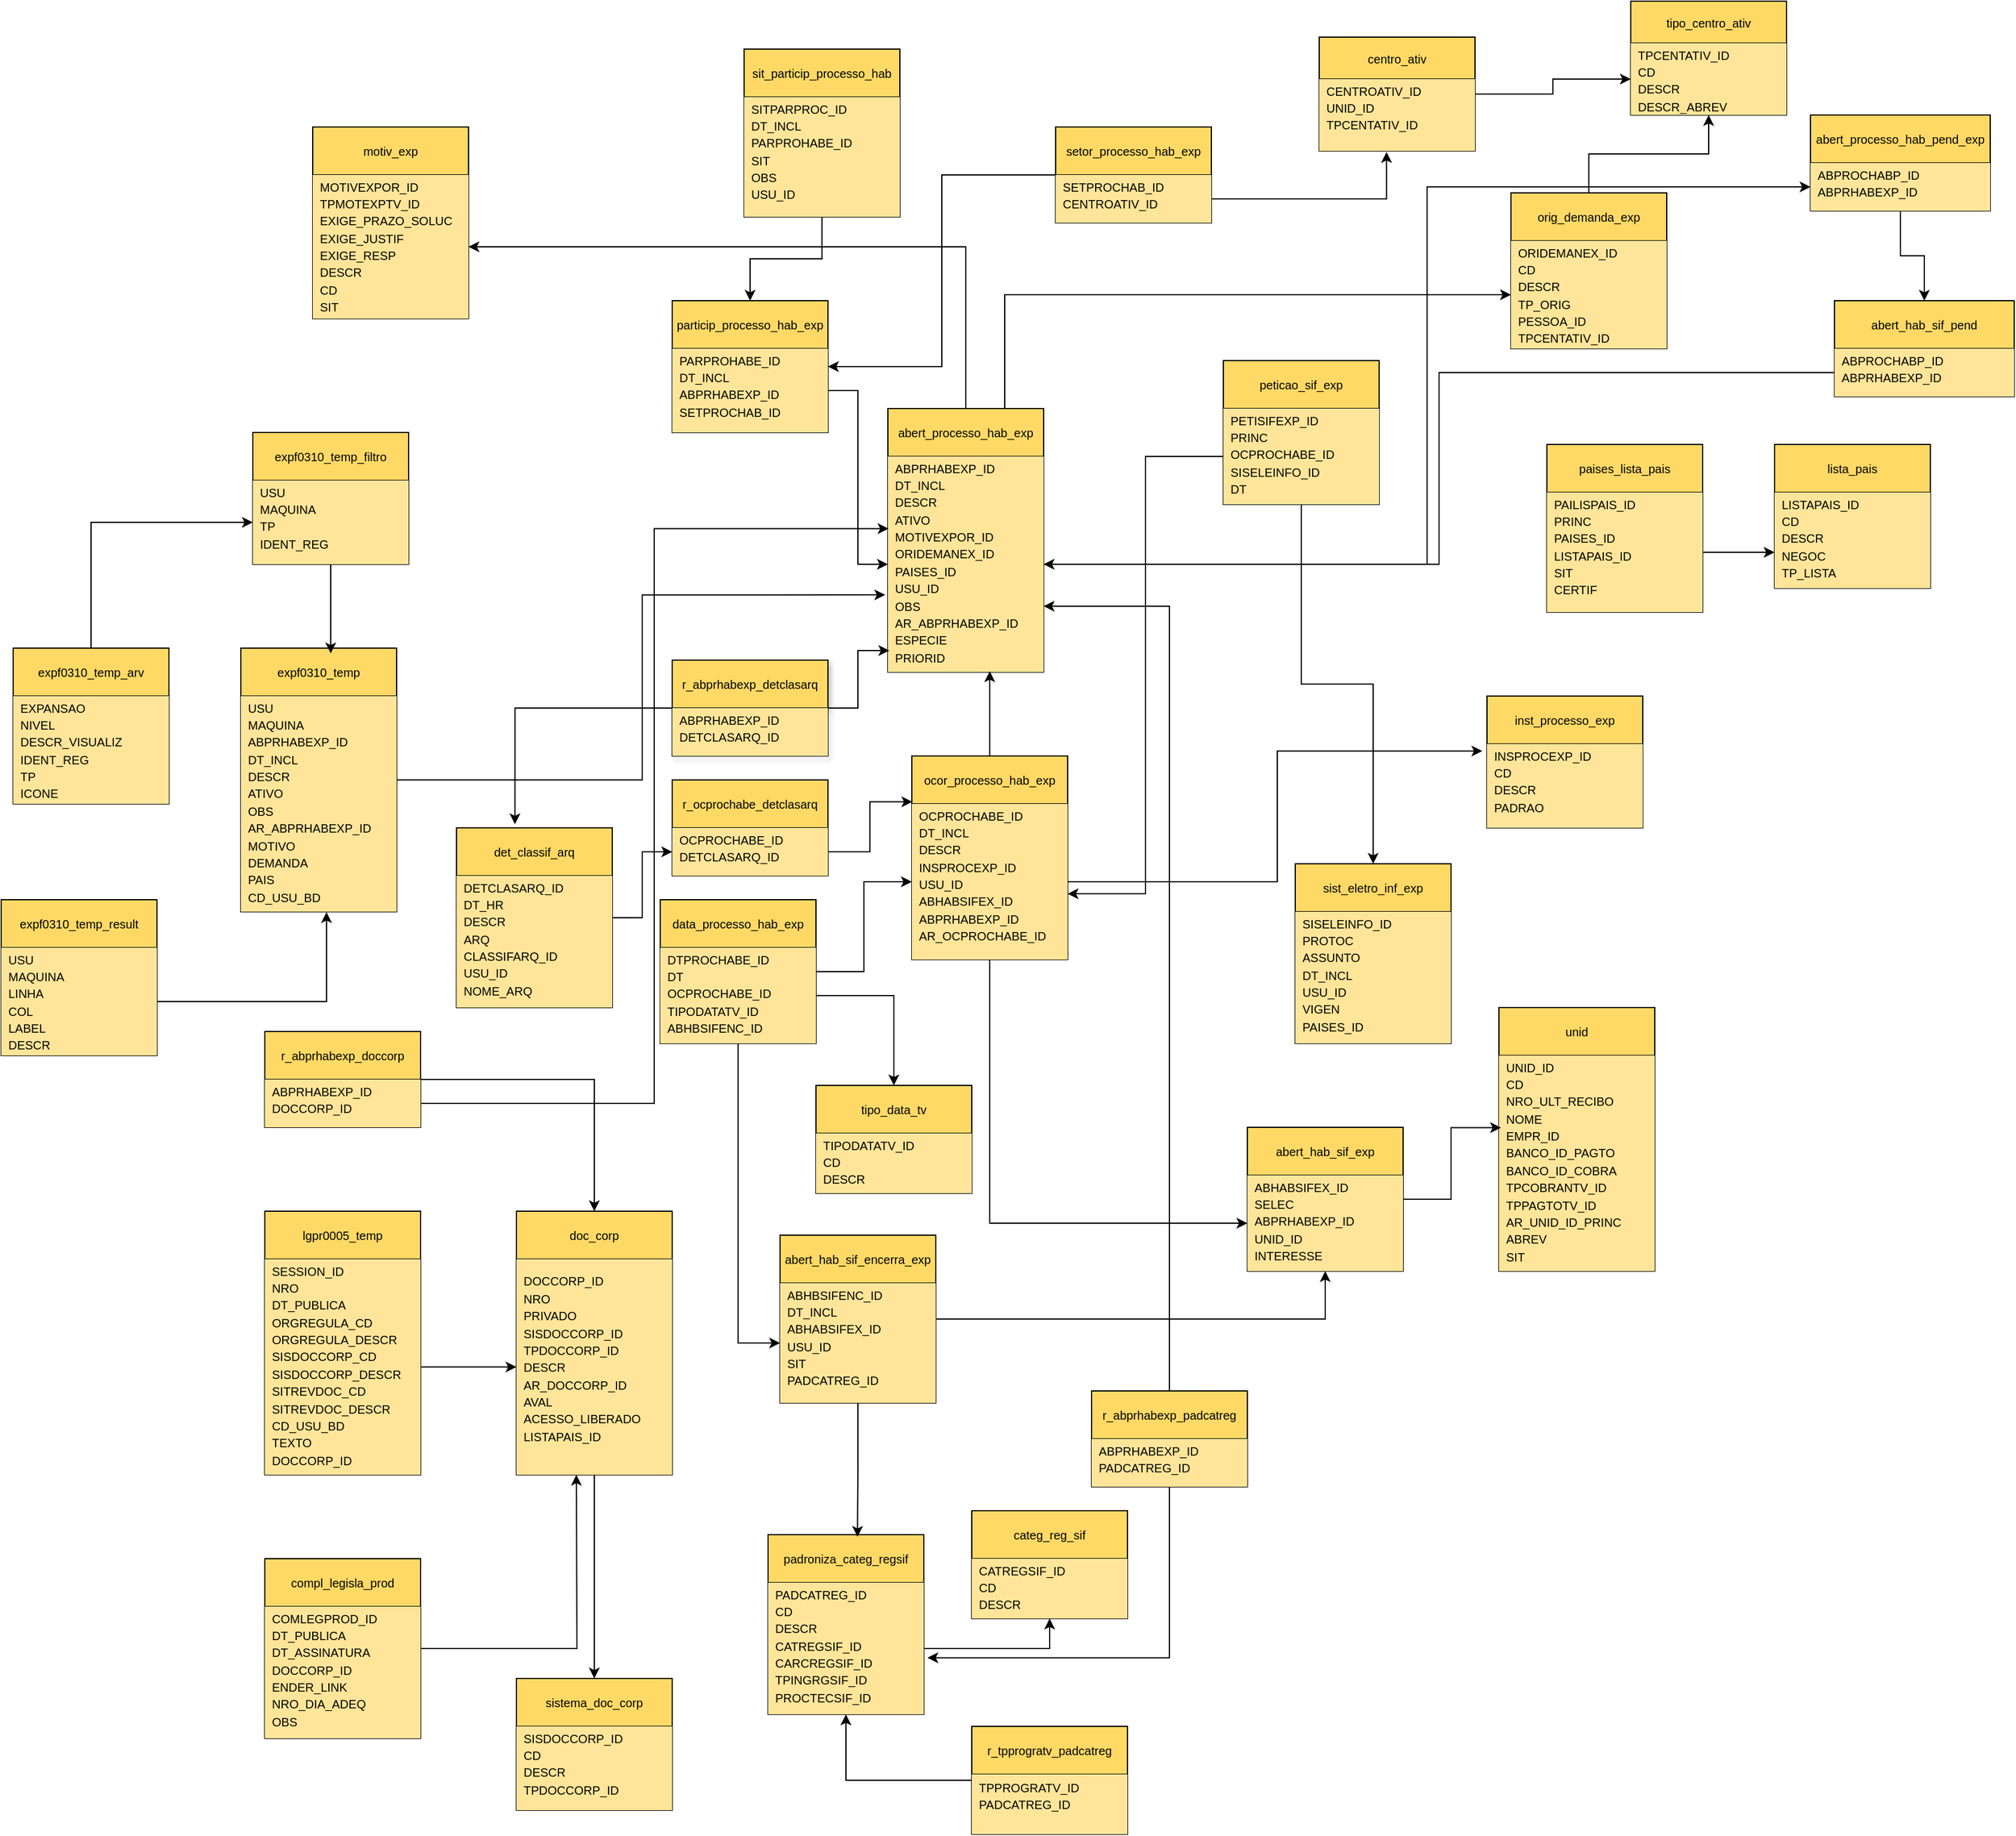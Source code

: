 <mxfile version="27.0.5">
  <diagram name="Página-1" id="PtGLryCrLmSfJg2WmDnL">
    <mxGraphModel dx="1870" dy="1659" grid="1" gridSize="10" guides="1" tooltips="1" connect="1" arrows="1" fold="1" page="1" pageScale="1" pageWidth="827" pageHeight="1169" math="0" shadow="0">
      <root>
        <mxCell id="0" />
        <mxCell id="1" parent="0" />
        <mxCell id="A1w2H3P0BhdjiwpkG9KE-1" value="&lt;font style=&quot;font-size: 10px;&quot;&gt;r_ocprochabe_detclasarq&lt;/font&gt;" style="swimlane;fontStyle=0;childLayout=stackLayout;horizontal=1;startSize=40;horizontalStack=0;resizeParent=1;resizeParentMax=0;resizeLast=0;collapsible=1;marginBottom=0;whiteSpace=wrap;html=1;fillColor=light-dark(#FFD966,#AF543C);" parent="1" vertex="1">
          <mxGeometry x="60" y="430" width="130" height="80" as="geometry" />
        </mxCell>
        <mxCell id="A1w2H3P0BhdjiwpkG9KE-2" value="&lt;div&gt;&lt;div&gt;&lt;div&gt;&lt;font style=&quot;font-size: 10px;&quot;&gt;OCPROCHABE_ID&amp;nbsp;&lt;/font&gt;&lt;/div&gt;&lt;div&gt;&lt;font style=&quot;font-size: 10px;&quot;&gt;DETCLASARQ_ID&amp;nbsp;&lt;/font&gt;&lt;/div&gt;&lt;/div&gt;&lt;/div&gt;&lt;div&gt;&lt;br&gt;&lt;/div&gt;" style="text;strokeColor=none;fillColor=#FFE599;align=left;verticalAlign=middle;spacingLeft=4;spacingRight=4;overflow=hidden;points=[[0,0.5],[1,0.5]];portConstraint=eastwest;rotatable=0;whiteSpace=wrap;html=1;" parent="A1w2H3P0BhdjiwpkG9KE-1" vertex="1">
          <mxGeometry y="40" width="130" height="40" as="geometry" />
        </mxCell>
        <mxCell id="A1w2H3P0BhdjiwpkG9KE-52" style="edgeStyle=orthogonalEdgeStyle;rounded=0;orthogonalLoop=1;jettySize=auto;html=1;" parent="1" source="A1w2H3P0BhdjiwpkG9KE-6" target="A1w2H3P0BhdjiwpkG9KE-51" edge="1">
          <mxGeometry relative="1" as="geometry" />
        </mxCell>
        <mxCell id="A1w2H3P0BhdjiwpkG9KE-6" value="&lt;font style=&quot;font-size: 10px;&quot;&gt;abert_processo_hab_exp&lt;/font&gt;" style="swimlane;fontStyle=0;childLayout=stackLayout;horizontal=1;startSize=40;horizontalStack=0;resizeParent=1;resizeParentMax=0;resizeLast=0;collapsible=1;marginBottom=0;whiteSpace=wrap;html=1;fillColor=light-dark(#FFD966,#AF543C);" parent="1" vertex="1">
          <mxGeometry x="240" y="120" width="130" height="220" as="geometry" />
        </mxCell>
        <mxCell id="A1w2H3P0BhdjiwpkG9KE-7" value="&lt;div&gt;&lt;div&gt;&lt;div&gt;&lt;div&gt;&lt;span style=&quot;font-size: 10px;&quot;&gt;ABPRHABEXP_ID&amp;nbsp; &amp;nbsp;&amp;nbsp;&lt;/span&gt;&lt;/div&gt;&lt;div&gt;&lt;span style=&quot;font-size: 10px;&quot;&gt;DT_INCL&amp;nbsp; &amp;nbsp; &amp;nbsp; &amp;nbsp; &amp;nbsp;&amp;nbsp;&lt;/span&gt;&lt;/div&gt;&lt;div&gt;&lt;span style=&quot;font-size: 10px;&quot;&gt;DESCR&amp;nbsp; &amp;nbsp; &amp;nbsp; &amp;nbsp; &amp;nbsp; &amp;nbsp;&amp;nbsp;&lt;/span&gt;&lt;/div&gt;&lt;div&gt;&lt;span style=&quot;font-size: 10px;&quot;&gt;ATIVO&amp;nbsp; &amp;nbsp; &amp;nbsp; &amp;nbsp; &amp;nbsp; &amp;nbsp;&amp;nbsp;&lt;/span&gt;&lt;/div&gt;&lt;div&gt;&lt;span style=&quot;font-size: 10px;&quot;&gt;MOTIVEXPOR_ID&amp;nbsp; &amp;nbsp;&amp;nbsp;&lt;/span&gt;&lt;/div&gt;&lt;div&gt;&lt;span style=&quot;font-size: 10px;&quot;&gt;ORIDEMANEX_ID&amp;nbsp; &amp;nbsp;&amp;nbsp;&lt;/span&gt;&lt;/div&gt;&lt;div&gt;&lt;span style=&quot;font-size: 10px;&quot;&gt;PAISES_ID&amp;nbsp; &amp;nbsp; &amp;nbsp; &amp;nbsp;&amp;nbsp;&lt;/span&gt;&lt;/div&gt;&lt;div&gt;&lt;span style=&quot;font-size: 10px;&quot;&gt;USU_ID&amp;nbsp; &amp;nbsp; &amp;nbsp; &amp;nbsp; &amp;nbsp; &amp;nbsp;&lt;/span&gt;&lt;/div&gt;&lt;div&gt;&lt;span style=&quot;font-size: 10px;&quot;&gt;OBS&amp;nbsp; &amp;nbsp; &amp;nbsp; &amp;nbsp; &amp;nbsp; &amp;nbsp; &amp;nbsp;&amp;nbsp;&lt;/span&gt;&lt;/div&gt;&lt;div&gt;&lt;span style=&quot;font-size: 10px;&quot;&gt;AR_ABPRHABEXP_ID&amp;nbsp;&lt;/span&gt;&lt;/div&gt;&lt;div&gt;&lt;span style=&quot;font-size: 10px;&quot;&gt;ESPECIE&amp;nbsp; &amp;nbsp; &amp;nbsp; &amp;nbsp; &amp;nbsp;&amp;nbsp;&lt;/span&gt;&lt;/div&gt;&lt;div&gt;&lt;span style=&quot;font-size: 10px;&quot;&gt;PRIORID&amp;nbsp; &amp;nbsp; &amp;nbsp; &amp;nbsp; &amp;nbsp;&amp;nbsp;&lt;/span&gt;&lt;/div&gt;&lt;/div&gt;&lt;/div&gt;&lt;/div&gt;&lt;div&gt;&lt;br&gt;&lt;/div&gt;" style="text;strokeColor=none;fillColor=#FFE599;align=left;verticalAlign=middle;spacingLeft=4;spacingRight=4;overflow=hidden;points=[[0,0.5],[1,0.5]];portConstraint=eastwest;rotatable=0;whiteSpace=wrap;html=1;" parent="A1w2H3P0BhdjiwpkG9KE-6" vertex="1">
          <mxGeometry y="40" width="130" height="180" as="geometry" />
        </mxCell>
        <mxCell id="YRhmZbmbs5CEIvjle03H-6" style="edgeStyle=orthogonalEdgeStyle;rounded=0;orthogonalLoop=1;jettySize=auto;html=1;entryX=0.5;entryY=0;entryDx=0;entryDy=0;" parent="1" source="A1w2H3P0BhdjiwpkG9KE-8" target="YRhmZbmbs5CEIvjle03H-1" edge="1">
          <mxGeometry relative="1" as="geometry" />
        </mxCell>
        <mxCell id="A1w2H3P0BhdjiwpkG9KE-8" value="&lt;font style=&quot;font-size: 10px;&quot;&gt;abert_processo_hab_pend_exp&lt;/font&gt;" style="swimlane;fontStyle=0;childLayout=stackLayout;horizontal=1;startSize=40;horizontalStack=0;resizeParent=1;resizeParentMax=0;resizeLast=0;collapsible=1;marginBottom=0;whiteSpace=wrap;html=1;fillColor=light-dark(#FFD966,#AF543C);" parent="1" vertex="1">
          <mxGeometry x="1010" y="-125" width="150" height="80" as="geometry" />
        </mxCell>
        <mxCell id="A1w2H3P0BhdjiwpkG9KE-9" value="&lt;div&gt;&lt;div&gt;&lt;div&gt;&lt;div&gt;&lt;div&gt;&lt;div&gt;&lt;span style=&quot;font-size: 10px;&quot;&gt;ABPROCHABP_ID&lt;/span&gt;&lt;/div&gt;&lt;div&gt;&lt;span style=&quot;font-size: 10px;&quot;&gt;ABPRHABEXP_ID&lt;/span&gt;&lt;/div&gt;&lt;/div&gt;&lt;/div&gt;&lt;/div&gt;&lt;/div&gt;&lt;/div&gt;&lt;div&gt;&lt;br&gt;&lt;/div&gt;" style="text;strokeColor=none;fillColor=#FFE599;align=left;verticalAlign=middle;spacingLeft=4;spacingRight=4;overflow=hidden;points=[[0,0.5],[1,0.5]];portConstraint=eastwest;rotatable=0;whiteSpace=wrap;html=1;" parent="A1w2H3P0BhdjiwpkG9KE-8" vertex="1">
          <mxGeometry y="40" width="150" height="40" as="geometry" />
        </mxCell>
        <mxCell id="A1w2H3P0BhdjiwpkG9KE-24" style="edgeStyle=orthogonalEdgeStyle;rounded=0;orthogonalLoop=1;jettySize=auto;html=1;entryX=0;entryY=0.5;entryDx=0;entryDy=0;" parent="1" source="A1w2H3P0BhdjiwpkG9KE-10" target="A1w2H3P0BhdjiwpkG9KE-16" edge="1">
          <mxGeometry relative="1" as="geometry" />
        </mxCell>
        <mxCell id="A1w2H3P0BhdjiwpkG9KE-27" style="edgeStyle=orthogonalEdgeStyle;rounded=0;orthogonalLoop=1;jettySize=auto;html=1;entryX=0;entryY=0.5;entryDx=0;entryDy=0;" parent="1" source="A1w2H3P0BhdjiwpkG9KE-10" target="A1w2H3P0BhdjiwpkG9KE-26" edge="1">
          <mxGeometry relative="1" as="geometry" />
        </mxCell>
        <mxCell id="A1w2H3P0BhdjiwpkG9KE-10" value="&lt;font style=&quot;font-size: 10px;&quot;&gt;data_processo_hab_exp&lt;/font&gt;" style="swimlane;fontStyle=0;childLayout=stackLayout;horizontal=1;startSize=40;horizontalStack=0;resizeParent=1;resizeParentMax=0;resizeLast=0;collapsible=1;marginBottom=0;whiteSpace=wrap;html=1;fillColor=light-dark(#FFD966,#AF543C);" parent="1" vertex="1">
          <mxGeometry x="50" y="530" width="130" height="120" as="geometry" />
        </mxCell>
        <mxCell id="A1w2H3P0BhdjiwpkG9KE-11" value="&lt;div&gt;&lt;div&gt;&lt;div&gt;&lt;div&gt;&lt;span style=&quot;font-size: 10px;&quot;&gt;DTPROCHABE_ID&amp;nbsp;&lt;/span&gt;&lt;/div&gt;&lt;div&gt;&lt;span style=&quot;font-size: 10px;&quot;&gt;DT&amp;nbsp; &amp;nbsp; &amp;nbsp; &amp;nbsp; &amp;nbsp; &amp;nbsp;&amp;nbsp;&lt;/span&gt;&lt;/div&gt;&lt;div&gt;&lt;span style=&quot;font-size: 10px;&quot;&gt;OCPROCHABE_ID&amp;nbsp;&lt;/span&gt;&lt;/div&gt;&lt;div&gt;&lt;span style=&quot;font-size: 10px;&quot;&gt;TIPODATATV_ID&amp;nbsp;&lt;/span&gt;&lt;/div&gt;&lt;div&gt;&lt;span style=&quot;font-size: 10px;&quot;&gt;ABHBSIFENC_ID&amp;nbsp;&lt;/span&gt;&lt;/div&gt;&lt;/div&gt;&lt;/div&gt;&lt;/div&gt;&lt;div&gt;&lt;br&gt;&lt;/div&gt;" style="text;strokeColor=none;fillColor=#FFE599;align=left;verticalAlign=middle;spacingLeft=4;spacingRight=4;overflow=hidden;points=[[0,0.5],[1,0.5]];portConstraint=eastwest;rotatable=0;whiteSpace=wrap;html=1;" parent="A1w2H3P0BhdjiwpkG9KE-10" vertex="1">
          <mxGeometry y="40" width="130" height="80" as="geometry" />
        </mxCell>
        <mxCell id="A1w2H3P0BhdjiwpkG9KE-23" style="edgeStyle=orthogonalEdgeStyle;rounded=0;orthogonalLoop=1;jettySize=auto;html=1;entryX=0.5;entryY=0;entryDx=0;entryDy=0;" parent="1" source="A1w2H3P0BhdjiwpkG9KE-12" target="A1w2H3P0BhdjiwpkG9KE-21" edge="1">
          <mxGeometry relative="1" as="geometry" />
        </mxCell>
        <mxCell id="A1w2H3P0BhdjiwpkG9KE-12" value="&lt;font style=&quot;font-size: 10px;&quot;&gt;peticao_sif_exp&lt;/font&gt;" style="swimlane;fontStyle=0;childLayout=stackLayout;horizontal=1;startSize=40;horizontalStack=0;resizeParent=1;resizeParentMax=0;resizeLast=0;collapsible=1;marginBottom=0;whiteSpace=wrap;html=1;fillColor=light-dark(#FFD966,#AF543C);" parent="1" vertex="1">
          <mxGeometry x="520" y="80" width="130" height="120" as="geometry" />
        </mxCell>
        <mxCell id="A1w2H3P0BhdjiwpkG9KE-13" value="&lt;div&gt;&lt;div&gt;&lt;div&gt;&lt;div&gt;&lt;div&gt;&lt;span style=&quot;font-size: 10px;&quot;&gt;PETISIFEXP_ID&amp;nbsp;&lt;/span&gt;&lt;/div&gt;&lt;div&gt;&lt;span style=&quot;font-size: 10px;&quot;&gt;PRINC&amp;nbsp; &amp;nbsp; &amp;nbsp; &amp;nbsp; &amp;nbsp;&lt;/span&gt;&lt;/div&gt;&lt;div&gt;&lt;span style=&quot;font-size: 10px;&quot;&gt;OCPROCHABE_ID&amp;nbsp;&lt;/span&gt;&lt;/div&gt;&lt;div&gt;&lt;span style=&quot;font-size: 10px;&quot;&gt;SISELEINFO_ID&amp;nbsp;&lt;/span&gt;&lt;/div&gt;&lt;div&gt;&lt;span style=&quot;font-size: 10px;&quot;&gt;DT&amp;nbsp; &amp;nbsp; &amp;nbsp; &amp;nbsp; &amp;nbsp; &amp;nbsp;&amp;nbsp;&lt;/span&gt;&lt;/div&gt;&lt;/div&gt;&lt;/div&gt;&lt;/div&gt;&lt;/div&gt;&lt;div&gt;&lt;br&gt;&lt;/div&gt;" style="text;strokeColor=none;fillColor=#FFE599;align=left;verticalAlign=middle;spacingLeft=4;spacingRight=4;overflow=hidden;points=[[0,0.5],[1,0.5]];portConstraint=eastwest;rotatable=0;whiteSpace=wrap;html=1;" parent="A1w2H3P0BhdjiwpkG9KE-12" vertex="1">
          <mxGeometry y="40" width="130" height="80" as="geometry" />
        </mxCell>
        <mxCell id="A1w2H3P0BhdjiwpkG9KE-14" style="edgeStyle=orthogonalEdgeStyle;rounded=0;orthogonalLoop=1;jettySize=auto;html=1;" parent="1" source="A1w2H3P0BhdjiwpkG9KE-7" target="A1w2H3P0BhdjiwpkG9KE-9" edge="1">
          <mxGeometry relative="1" as="geometry" />
        </mxCell>
        <mxCell id="A1w2H3P0BhdjiwpkG9KE-30" style="edgeStyle=orthogonalEdgeStyle;rounded=0;orthogonalLoop=1;jettySize=auto;html=1;entryX=0;entryY=0.5;entryDx=0;entryDy=0;" parent="1" source="A1w2H3P0BhdjiwpkG9KE-15" target="A1w2H3P0BhdjiwpkG9KE-29" edge="1">
          <mxGeometry relative="1" as="geometry" />
        </mxCell>
        <mxCell id="A1w2H3P0BhdjiwpkG9KE-15" value="&lt;font style=&quot;font-size: 10px;&quot;&gt;ocor_processo_hab_exp&lt;/font&gt;" style="swimlane;fontStyle=0;childLayout=stackLayout;horizontal=1;startSize=40;horizontalStack=0;resizeParent=1;resizeParentMax=0;resizeLast=0;collapsible=1;marginBottom=0;whiteSpace=wrap;html=1;fillColor=light-dark(#FFD966,#AF543C);" parent="1" vertex="1">
          <mxGeometry x="260" y="410" width="130" height="170" as="geometry" />
        </mxCell>
        <mxCell id="A1w2H3P0BhdjiwpkG9KE-16" value="&lt;div&gt;&lt;div&gt;&lt;div&gt;&lt;div&gt;&lt;div&gt;&lt;span style=&quot;font-size: 10px;&quot;&gt;OCPROCHABE_ID&amp;nbsp; &amp;nbsp;&amp;nbsp;&lt;/span&gt;&lt;/div&gt;&lt;div&gt;&lt;span style=&quot;font-size: 10px;&quot;&gt;DT_INCL&amp;nbsp; &amp;nbsp; &amp;nbsp; &amp;nbsp; &amp;nbsp;&amp;nbsp;&lt;/span&gt;&lt;/div&gt;&lt;div&gt;&lt;span style=&quot;font-size: 10px;&quot;&gt;DESCR&amp;nbsp; &amp;nbsp; &amp;nbsp; &amp;nbsp; &amp;nbsp; &amp;nbsp;&amp;nbsp;&lt;/span&gt;&lt;/div&gt;&lt;div&gt;&lt;span style=&quot;font-size: 10px;&quot;&gt;INSPROCEXP_ID&amp;nbsp; &amp;nbsp;&amp;nbsp;&lt;/span&gt;&lt;/div&gt;&lt;div&gt;&lt;span style=&quot;font-size: 10px;&quot;&gt;USU_ID&amp;nbsp; &amp;nbsp; &amp;nbsp; &amp;nbsp; &amp;nbsp; &amp;nbsp;&lt;/span&gt;&lt;/div&gt;&lt;div&gt;&lt;span style=&quot;font-size: 10px;&quot;&gt;ABHABSIFEX_ID&amp;nbsp; &amp;nbsp;&amp;nbsp;&lt;/span&gt;&lt;/div&gt;&lt;div&gt;&lt;span style=&quot;font-size: 10px;&quot;&gt;ABPRHABEXP_ID&amp;nbsp; &amp;nbsp;&amp;nbsp;&lt;/span&gt;&lt;/div&gt;&lt;div&gt;&lt;span style=&quot;font-size: 10px;&quot;&gt;AR_OCPROCHABE_ID&amp;nbsp;&lt;/span&gt;&lt;/div&gt;&lt;/div&gt;&lt;/div&gt;&lt;/div&gt;&lt;/div&gt;&lt;div&gt;&lt;br&gt;&lt;/div&gt;" style="text;strokeColor=none;fillColor=#FFE599;align=left;verticalAlign=middle;spacingLeft=4;spacingRight=4;overflow=hidden;points=[[0,0.5],[1,0.5]];portConstraint=eastwest;rotatable=0;whiteSpace=wrap;html=1;" parent="A1w2H3P0BhdjiwpkG9KE-15" vertex="1">
          <mxGeometry y="40" width="130" height="130" as="geometry" />
        </mxCell>
        <mxCell id="A1w2H3P0BhdjiwpkG9KE-18" style="edgeStyle=orthogonalEdgeStyle;rounded=0;orthogonalLoop=1;jettySize=auto;html=1;entryX=0.003;entryY=0.225;entryDx=0;entryDy=0;entryPerimeter=0;" parent="1" source="A1w2H3P0BhdjiwpkG9KE-2" target="A1w2H3P0BhdjiwpkG9KE-15" edge="1">
          <mxGeometry relative="1" as="geometry" />
        </mxCell>
        <mxCell id="A1w2H3P0BhdjiwpkG9KE-19" style="edgeStyle=orthogonalEdgeStyle;rounded=0;orthogonalLoop=1;jettySize=auto;html=1;entryX=1;entryY=0.577;entryDx=0;entryDy=0;entryPerimeter=0;" parent="1" source="A1w2H3P0BhdjiwpkG9KE-13" target="A1w2H3P0BhdjiwpkG9KE-16" edge="1">
          <mxGeometry relative="1" as="geometry" />
        </mxCell>
        <mxCell id="A1w2H3P0BhdjiwpkG9KE-21" value="&lt;font style=&quot;font-size: 10px;&quot;&gt;sist_eletro_inf_exp&lt;/font&gt;" style="swimlane;fontStyle=0;childLayout=stackLayout;horizontal=1;startSize=40;horizontalStack=0;resizeParent=1;resizeParentMax=0;resizeLast=0;collapsible=1;marginBottom=0;whiteSpace=wrap;html=1;fillColor=light-dark(#FFD966,#AF543C);" parent="1" vertex="1">
          <mxGeometry x="580" y="500" width="130" height="150" as="geometry" />
        </mxCell>
        <mxCell id="A1w2H3P0BhdjiwpkG9KE-22" value="&lt;div&gt;&lt;div&gt;&lt;div&gt;&lt;div&gt;&lt;div&gt;&lt;div&gt;&lt;span style=&quot;font-size: 10px;&quot;&gt;SISELEINFO_ID&amp;nbsp;&lt;/span&gt;&lt;/div&gt;&lt;div&gt;&lt;span style=&quot;font-size: 10px;&quot;&gt;PROTOC&amp;nbsp; &amp;nbsp; &amp;nbsp; &amp;nbsp;&amp;nbsp;&lt;/span&gt;&lt;/div&gt;&lt;div&gt;&lt;span style=&quot;font-size: 10px;&quot;&gt;ASSUNTO&amp;nbsp; &amp;nbsp; &amp;nbsp; &amp;nbsp;&lt;/span&gt;&lt;/div&gt;&lt;div&gt;&lt;span style=&quot;font-size: 10px;&quot;&gt;DT_INCL&amp;nbsp; &amp;nbsp; &amp;nbsp; &amp;nbsp;&lt;/span&gt;&lt;/div&gt;&lt;div&gt;&lt;span style=&quot;font-size: 10px;&quot;&gt;USU_ID&amp;nbsp; &amp;nbsp; &amp;nbsp; &amp;nbsp;&amp;nbsp;&lt;/span&gt;&lt;/div&gt;&lt;div&gt;&lt;span style=&quot;font-size: 10px;&quot;&gt;VIGEN&amp;nbsp; &amp;nbsp; &amp;nbsp; &amp;nbsp; &amp;nbsp;&lt;/span&gt;&lt;/div&gt;&lt;div&gt;&lt;span style=&quot;font-size: 10px;&quot;&gt;PAISES_ID&amp;nbsp; &amp;nbsp; &amp;nbsp;&lt;/span&gt;&lt;/div&gt;&lt;/div&gt;&lt;/div&gt;&lt;/div&gt;&lt;/div&gt;&lt;/div&gt;&lt;div&gt;&lt;br&gt;&lt;/div&gt;" style="text;strokeColor=none;fillColor=#FFE599;align=left;verticalAlign=middle;spacingLeft=4;spacingRight=4;overflow=hidden;points=[[0,0.5],[1,0.5]];portConstraint=eastwest;rotatable=0;whiteSpace=wrap;html=1;" parent="A1w2H3P0BhdjiwpkG9KE-21" vertex="1">
          <mxGeometry y="40" width="130" height="110" as="geometry" />
        </mxCell>
        <mxCell id="A1w2H3P0BhdjiwpkG9KE-31" style="edgeStyle=orthogonalEdgeStyle;rounded=0;orthogonalLoop=1;jettySize=auto;html=1;entryX=0.5;entryY=1;entryDx=0;entryDy=0;" parent="1" source="A1w2H3P0BhdjiwpkG9KE-25" target="A1w2H3P0BhdjiwpkG9KE-28" edge="1">
          <mxGeometry relative="1" as="geometry">
            <mxPoint x="630" y="820" as="targetPoint" />
          </mxGeometry>
        </mxCell>
        <mxCell id="A1w2H3P0BhdjiwpkG9KE-25" value="&lt;font style=&quot;font-size: 10px;&quot;&gt;abert_hab_sif_encerra_exp&lt;/font&gt;" style="swimlane;fontStyle=0;childLayout=stackLayout;horizontal=1;startSize=40;horizontalStack=0;resizeParent=1;resizeParentMax=0;resizeLast=0;collapsible=1;marginBottom=0;whiteSpace=wrap;html=1;fillColor=light-dark(#FFD966,#AF543C);" parent="1" vertex="1">
          <mxGeometry x="150" y="810" width="130" height="140" as="geometry" />
        </mxCell>
        <mxCell id="A1w2H3P0BhdjiwpkG9KE-26" value="&lt;div&gt;&lt;div&gt;&lt;div&gt;&lt;div&gt;&lt;div&gt;&lt;div&gt;&lt;span style=&quot;font-size: 10px;&quot;&gt;ABHBSIFENC_ID&amp;nbsp;&lt;/span&gt;&lt;/div&gt;&lt;div&gt;&lt;span style=&quot;font-size: 10px;&quot;&gt;DT_INCL&amp;nbsp; &amp;nbsp; &amp;nbsp; &amp;nbsp;&lt;/span&gt;&lt;/div&gt;&lt;div&gt;&lt;span style=&quot;font-size: 10px;&quot;&gt;ABHABSIFEX_ID&amp;nbsp;&lt;/span&gt;&lt;/div&gt;&lt;div&gt;&lt;span style=&quot;font-size: 10px;&quot;&gt;USU_ID&amp;nbsp; &amp;nbsp; &amp;nbsp; &amp;nbsp;&amp;nbsp;&lt;/span&gt;&lt;/div&gt;&lt;div&gt;&lt;span style=&quot;font-size: 10px;&quot;&gt;SIT&amp;nbsp; &amp;nbsp; &amp;nbsp; &amp;nbsp; &amp;nbsp; &amp;nbsp;&lt;/span&gt;&lt;/div&gt;&lt;div&gt;&lt;span style=&quot;font-size: 10px;&quot;&gt;PADCATREG_ID&amp;nbsp;&amp;nbsp;&lt;/span&gt;&lt;/div&gt;&lt;/div&gt;&lt;/div&gt;&lt;/div&gt;&lt;/div&gt;&lt;/div&gt;&lt;div&gt;&lt;br&gt;&lt;/div&gt;" style="text;strokeColor=none;fillColor=#FFE599;align=left;verticalAlign=middle;spacingLeft=4;spacingRight=4;overflow=hidden;points=[[0,0.5],[1,0.5]];portConstraint=eastwest;rotatable=0;whiteSpace=wrap;html=1;" parent="A1w2H3P0BhdjiwpkG9KE-25" vertex="1">
          <mxGeometry y="40" width="130" height="100" as="geometry" />
        </mxCell>
        <mxCell id="A1w2H3P0BhdjiwpkG9KE-28" value="&lt;font style=&quot;font-size: 10px;&quot;&gt;abert_hab_sif_exp&lt;/font&gt;" style="swimlane;fontStyle=0;childLayout=stackLayout;horizontal=1;startSize=40;horizontalStack=0;resizeParent=1;resizeParentMax=0;resizeLast=0;collapsible=1;marginBottom=0;whiteSpace=wrap;html=1;fillColor=light-dark(#FFD966,#AF543C);" parent="1" vertex="1">
          <mxGeometry x="540" y="720" width="130" height="120" as="geometry" />
        </mxCell>
        <mxCell id="A1w2H3P0BhdjiwpkG9KE-29" value="&lt;div&gt;&lt;div&gt;&lt;div&gt;&lt;div&gt;&lt;div&gt;&lt;div&gt;&lt;div&gt;&lt;span style=&quot;font-size: 10px;&quot;&gt;ABHABSIFEX_ID&lt;/span&gt;&lt;/div&gt;&lt;div&gt;&lt;span style=&quot;font-size: 10px;&quot;&gt;SELEC&amp;nbsp; &amp;nbsp; &amp;nbsp; &amp;nbsp;&amp;nbsp;&lt;/span&gt;&lt;/div&gt;&lt;div&gt;&lt;span style=&quot;font-size: 10px;&quot;&gt;ABPRHABEXP_ID&lt;/span&gt;&lt;/div&gt;&lt;div&gt;&lt;span style=&quot;font-size: 10px;&quot;&gt;UNID_ID&amp;nbsp; &amp;nbsp; &amp;nbsp;&amp;nbsp;&lt;/span&gt;&lt;/div&gt;&lt;div&gt;&lt;span style=&quot;font-size: 10px;&quot;&gt;INTERESSE&amp;nbsp; &amp;nbsp;&amp;nbsp;&lt;/span&gt;&lt;/div&gt;&lt;/div&gt;&lt;/div&gt;&lt;/div&gt;&lt;/div&gt;&lt;/div&gt;&lt;/div&gt;&lt;div&gt;&lt;br&gt;&lt;/div&gt;" style="text;strokeColor=none;fillColor=#FFE599;align=left;verticalAlign=middle;spacingLeft=4;spacingRight=4;overflow=hidden;points=[[0,0.5],[1,0.5]];portConstraint=eastwest;rotatable=0;whiteSpace=wrap;html=1;" parent="A1w2H3P0BhdjiwpkG9KE-28" vertex="1">
          <mxGeometry y="40" width="130" height="80" as="geometry" />
        </mxCell>
        <mxCell id="A1w2H3P0BhdjiwpkG9KE-36" style="edgeStyle=orthogonalEdgeStyle;rounded=0;orthogonalLoop=1;jettySize=auto;html=1;entryX=0.5;entryY=0;entryDx=0;entryDy=0;" parent="1" source="A1w2H3P0BhdjiwpkG9KE-32" target="A1w2H3P0BhdjiwpkG9KE-34" edge="1">
          <mxGeometry relative="1" as="geometry" />
        </mxCell>
        <mxCell id="A1w2H3P0BhdjiwpkG9KE-32" value="&lt;font style=&quot;font-size: 10px;&quot;&gt;sit_particip_processo_hab&lt;/font&gt;" style="swimlane;fontStyle=0;childLayout=stackLayout;horizontal=1;startSize=40;horizontalStack=0;resizeParent=1;resizeParentMax=0;resizeLast=0;collapsible=1;marginBottom=0;whiteSpace=wrap;html=1;fillColor=light-dark(#FFD966,#AF543C);" parent="1" vertex="1">
          <mxGeometry x="120" y="-180" width="130" height="140" as="geometry" />
        </mxCell>
        <mxCell id="A1w2H3P0BhdjiwpkG9KE-33" value="&lt;div&gt;&lt;div&gt;&lt;div&gt;&lt;div&gt;&lt;div&gt;&lt;div&gt;&lt;div&gt;&lt;span style=&quot;font-size: 10px;&quot;&gt;SITPARPROC_ID&lt;/span&gt;&lt;/div&gt;&lt;div&gt;&lt;span style=&quot;font-size: 10px;&quot;&gt;DT_INCL&amp;nbsp; &amp;nbsp; &amp;nbsp;&amp;nbsp;&lt;/span&gt;&lt;/div&gt;&lt;div&gt;&lt;span style=&quot;font-size: 10px;&quot;&gt;PARPROHABE_ID&lt;/span&gt;&lt;/div&gt;&lt;div&gt;&lt;span style=&quot;font-size: 10px;&quot;&gt;SIT&amp;nbsp; &amp;nbsp; &amp;nbsp; &amp;nbsp; &amp;nbsp;&amp;nbsp;&lt;/span&gt;&lt;/div&gt;&lt;div&gt;&lt;span style=&quot;font-size: 10px;&quot;&gt;OBS&amp;nbsp; &amp;nbsp; &amp;nbsp; &amp;nbsp; &amp;nbsp;&amp;nbsp;&lt;/span&gt;&lt;/div&gt;&lt;div&gt;&lt;span style=&quot;font-size: 10px;&quot;&gt;USU_ID&amp;nbsp; &amp;nbsp; &amp;nbsp; &amp;nbsp;&lt;/span&gt;&lt;/div&gt;&lt;/div&gt;&lt;/div&gt;&lt;/div&gt;&lt;/div&gt;&lt;/div&gt;&lt;/div&gt;&lt;div&gt;&lt;br&gt;&lt;/div&gt;" style="text;strokeColor=none;fillColor=#FFE599;align=left;verticalAlign=middle;spacingLeft=4;spacingRight=4;overflow=hidden;points=[[0,0.5],[1,0.5]];portConstraint=eastwest;rotatable=0;whiteSpace=wrap;html=1;" parent="A1w2H3P0BhdjiwpkG9KE-32" vertex="1">
          <mxGeometry y="40" width="130" height="100" as="geometry" />
        </mxCell>
        <mxCell id="A1w2H3P0BhdjiwpkG9KE-34" value="&lt;font style=&quot;font-size: 10px;&quot;&gt;particip_processo_hab_exp&lt;/font&gt;" style="swimlane;fontStyle=0;childLayout=stackLayout;horizontal=1;startSize=40;horizontalStack=0;resizeParent=1;resizeParentMax=0;resizeLast=0;collapsible=1;marginBottom=0;whiteSpace=wrap;html=1;fillColor=light-dark(#FFD966,#AF543C);" parent="1" vertex="1">
          <mxGeometry x="60" y="30" width="130" height="110" as="geometry" />
        </mxCell>
        <mxCell id="A1w2H3P0BhdjiwpkG9KE-35" value="&lt;div&gt;&lt;div&gt;&lt;div&gt;&lt;div&gt;&lt;div&gt;&lt;div&gt;&lt;div&gt;&lt;div&gt;&lt;span style=&quot;font-size: 10px;&quot;&gt;PARPROHABE_ID&lt;/span&gt;&lt;/div&gt;&lt;div&gt;&lt;span style=&quot;font-size: 10px;&quot;&gt;DT_INCL&amp;nbsp; &amp;nbsp; &amp;nbsp;&amp;nbsp;&lt;/span&gt;&lt;/div&gt;&lt;div&gt;&lt;span style=&quot;font-size: 10px;&quot;&gt;ABPRHABEXP_ID&lt;/span&gt;&lt;/div&gt;&lt;div&gt;&lt;span style=&quot;font-size: 10px;&quot;&gt;SETPROCHAB_ID&lt;/span&gt;&lt;/div&gt;&lt;/div&gt;&lt;/div&gt;&lt;/div&gt;&lt;/div&gt;&lt;/div&gt;&lt;/div&gt;&lt;/div&gt;&lt;div&gt;&lt;br&gt;&lt;/div&gt;" style="text;strokeColor=none;fillColor=#FFE599;align=left;verticalAlign=middle;spacingLeft=4;spacingRight=4;overflow=hidden;points=[[0,0.5],[1,0.5]];portConstraint=eastwest;rotatable=0;whiteSpace=wrap;html=1;" parent="A1w2H3P0BhdjiwpkG9KE-34" vertex="1">
          <mxGeometry y="40" width="130" height="70" as="geometry" />
        </mxCell>
        <mxCell id="A1w2H3P0BhdjiwpkG9KE-37" style="edgeStyle=orthogonalEdgeStyle;rounded=0;orthogonalLoop=1;jettySize=auto;html=1;entryX=0;entryY=0.5;entryDx=0;entryDy=0;" parent="1" source="A1w2H3P0BhdjiwpkG9KE-35" target="A1w2H3P0BhdjiwpkG9KE-7" edge="1">
          <mxGeometry relative="1" as="geometry" />
        </mxCell>
        <mxCell id="A1w2H3P0BhdjiwpkG9KE-40" style="edgeStyle=orthogonalEdgeStyle;rounded=0;orthogonalLoop=1;jettySize=auto;html=1;entryX=1;entryY=0.75;entryDx=0;entryDy=0;exitX=0.5;exitY=0;exitDx=0;exitDy=0;" parent="1" source="A1w2H3P0BhdjiwpkG9KE-38" target="A1w2H3P0BhdjiwpkG9KE-6" edge="1">
          <mxGeometry relative="1" as="geometry" />
        </mxCell>
        <mxCell id="A1w2H3P0BhdjiwpkG9KE-38" value="&lt;font style=&quot;font-size: 10px;&quot;&gt;r_abprhabexp_padcatreg&lt;/font&gt;" style="swimlane;fontStyle=0;childLayout=stackLayout;horizontal=1;startSize=40;horizontalStack=0;resizeParent=1;resizeParentMax=0;resizeLast=0;collapsible=1;marginBottom=0;whiteSpace=wrap;html=1;fillColor=light-dark(#FFD966,#AF543C);" parent="1" vertex="1">
          <mxGeometry x="410" y="940" width="130" height="80" as="geometry" />
        </mxCell>
        <mxCell id="A1w2H3P0BhdjiwpkG9KE-39" value="&lt;div&gt;&lt;div&gt;&lt;div&gt;&lt;div&gt;&lt;div&gt;&lt;div&gt;&lt;div&gt;&lt;div&gt;&lt;span style=&quot;font-size: 10px;&quot;&gt;ABPRHABEXP_ID&lt;/span&gt;&lt;/div&gt;&lt;div&gt;&lt;span style=&quot;font-size: 10px;&quot;&gt;PADCATREG_ID&amp;nbsp;&lt;/span&gt;&lt;/div&gt;&lt;/div&gt;&lt;/div&gt;&lt;/div&gt;&lt;/div&gt;&lt;/div&gt;&lt;/div&gt;&lt;/div&gt;&lt;div&gt;&lt;br&gt;&lt;/div&gt;" style="text;strokeColor=none;fillColor=#FFE599;align=left;verticalAlign=middle;spacingLeft=4;spacingRight=4;overflow=hidden;points=[[0,0.5],[1,0.5]];portConstraint=eastwest;rotatable=0;whiteSpace=wrap;html=1;" parent="A1w2H3P0BhdjiwpkG9KE-38" vertex="1">
          <mxGeometry y="40" width="130" height="40" as="geometry" />
        </mxCell>
        <mxCell id="A1w2H3P0BhdjiwpkG9KE-41" value="&lt;font style=&quot;font-size: 10px;&quot;&gt;padroniza_categ_regsif&lt;/font&gt;" style="swimlane;fontStyle=0;childLayout=stackLayout;horizontal=1;startSize=40;horizontalStack=0;resizeParent=1;resizeParentMax=0;resizeLast=0;collapsible=1;marginBottom=0;whiteSpace=wrap;html=1;fillColor=light-dark(#FFD966,#AF543C);" parent="1" vertex="1">
          <mxGeometry x="140" y="1060" width="130" height="150" as="geometry" />
        </mxCell>
        <mxCell id="A1w2H3P0BhdjiwpkG9KE-42" value="&lt;div&gt;&lt;div&gt;&lt;div&gt;&lt;div&gt;&lt;div&gt;&lt;div&gt;&lt;div&gt;&lt;div&gt;&lt;div&gt;&lt;span style=&quot;font-size: 10px;&quot;&gt;PADCATREG_ID&amp;nbsp;&lt;/span&gt;&lt;/div&gt;&lt;div&gt;&lt;span style=&quot;font-size: 10px;&quot;&gt;CD&amp;nbsp; &amp;nbsp; &amp;nbsp; &amp;nbsp; &amp;nbsp; &amp;nbsp;&lt;/span&gt;&lt;/div&gt;&lt;div&gt;&lt;span style=&quot;font-size: 10px;&quot;&gt;DESCR&amp;nbsp; &amp;nbsp; &amp;nbsp; &amp;nbsp;&amp;nbsp;&lt;/span&gt;&lt;/div&gt;&lt;div&gt;&lt;span style=&quot;font-size: 10px;&quot;&gt;CATREGSIF_ID&amp;nbsp;&lt;/span&gt;&lt;/div&gt;&lt;div&gt;&lt;span style=&quot;font-size: 10px;&quot;&gt;CARCREGSIF_ID&lt;/span&gt;&lt;/div&gt;&lt;div&gt;&lt;span style=&quot;font-size: 10px;&quot;&gt;TPINGRGSIF_ID&lt;/span&gt;&lt;/div&gt;&lt;div&gt;&lt;span style=&quot;font-size: 10px;&quot;&gt;PROCTECSIF_ID&lt;/span&gt;&lt;/div&gt;&lt;/div&gt;&lt;/div&gt;&lt;/div&gt;&lt;/div&gt;&lt;/div&gt;&lt;/div&gt;&lt;/div&gt;&lt;/div&gt;&lt;div&gt;&lt;br&gt;&lt;/div&gt;" style="text;strokeColor=none;fillColor=#FFE599;align=left;verticalAlign=middle;spacingLeft=4;spacingRight=4;overflow=hidden;points=[[0,0.5],[1,0.5]];portConstraint=eastwest;rotatable=0;whiteSpace=wrap;html=1;" parent="A1w2H3P0BhdjiwpkG9KE-41" vertex="1">
          <mxGeometry y="40" width="130" height="110" as="geometry" />
        </mxCell>
        <mxCell id="A1w2H3P0BhdjiwpkG9KE-43" style="edgeStyle=orthogonalEdgeStyle;rounded=0;orthogonalLoop=1;jettySize=auto;html=1;entryX=1.023;entryY=0.57;entryDx=0;entryDy=0;entryPerimeter=0;" parent="1" source="A1w2H3P0BhdjiwpkG9KE-38" target="A1w2H3P0BhdjiwpkG9KE-42" edge="1">
          <mxGeometry relative="1" as="geometry" />
        </mxCell>
        <mxCell id="A1w2H3P0BhdjiwpkG9KE-44" style="edgeStyle=orthogonalEdgeStyle;rounded=0;orthogonalLoop=1;jettySize=auto;html=1;entryX=0.574;entryY=0.012;entryDx=0;entryDy=0;entryPerimeter=0;" parent="1" source="A1w2H3P0BhdjiwpkG9KE-25" target="A1w2H3P0BhdjiwpkG9KE-41" edge="1">
          <mxGeometry relative="1" as="geometry" />
        </mxCell>
        <mxCell id="A1w2H3P0BhdjiwpkG9KE-45" value="&lt;font style=&quot;font-size: 10px;&quot;&gt;expf0310_temp&lt;/font&gt;" style="swimlane;fontStyle=0;childLayout=stackLayout;horizontal=1;startSize=40;horizontalStack=0;resizeParent=1;resizeParentMax=0;resizeLast=0;collapsible=1;marginBottom=0;whiteSpace=wrap;html=1;fillColor=light-dark(#FFD966,#AF543C);" parent="1" vertex="1">
          <mxGeometry x="-300" y="320" width="130" height="220" as="geometry" />
        </mxCell>
        <mxCell id="A1w2H3P0BhdjiwpkG9KE-46" value="&lt;div&gt;&lt;div&gt;&lt;div&gt;&lt;div&gt;&lt;div&gt;&lt;div&gt;&lt;div&gt;&lt;div&gt;&lt;div&gt;&lt;div&gt;&lt;span style=&quot;font-size: 10px;&quot;&gt;USU&amp;nbsp; &amp;nbsp; &amp;nbsp; &amp;nbsp; &amp;nbsp; &amp;nbsp; &amp;nbsp;&amp;nbsp;&lt;/span&gt;&lt;/div&gt;&lt;div&gt;&lt;span style=&quot;font-size: 10px;&quot;&gt;MAQUINA&amp;nbsp; &amp;nbsp; &amp;nbsp; &amp;nbsp; &amp;nbsp;&amp;nbsp;&lt;/span&gt;&lt;/div&gt;&lt;div&gt;&lt;span style=&quot;font-size: 10px;&quot;&gt;ABPRHABEXP_ID&amp;nbsp; &amp;nbsp;&amp;nbsp;&lt;/span&gt;&lt;/div&gt;&lt;div&gt;&lt;span style=&quot;font-size: 10px;&quot;&gt;DT_INCL&amp;nbsp; &amp;nbsp; &amp;nbsp; &amp;nbsp; &amp;nbsp;&amp;nbsp;&lt;/span&gt;&lt;/div&gt;&lt;div&gt;&lt;span style=&quot;font-size: 10px;&quot;&gt;DESCR&amp;nbsp; &amp;nbsp; &amp;nbsp; &amp;nbsp; &amp;nbsp; &amp;nbsp;&amp;nbsp;&lt;/span&gt;&lt;/div&gt;&lt;div&gt;&lt;span style=&quot;font-size: 10px;&quot;&gt;ATIVO&amp;nbsp; &amp;nbsp; &amp;nbsp; &amp;nbsp; &amp;nbsp; &amp;nbsp;&amp;nbsp;&lt;/span&gt;&lt;/div&gt;&lt;div&gt;&lt;span style=&quot;font-size: 10px;&quot;&gt;OBS&amp;nbsp; &amp;nbsp; &amp;nbsp; &amp;nbsp; &amp;nbsp; &amp;nbsp; &amp;nbsp;&amp;nbsp;&lt;/span&gt;&lt;/div&gt;&lt;div&gt;&lt;span style=&quot;font-size: 10px;&quot;&gt;AR_ABPRHABEXP_ID&amp;nbsp;&lt;/span&gt;&lt;/div&gt;&lt;div&gt;&lt;span style=&quot;font-size: 10px;&quot;&gt;MOTIVO&amp;nbsp; &amp;nbsp; &amp;nbsp; &amp;nbsp; &amp;nbsp; &amp;nbsp;&lt;/span&gt;&lt;/div&gt;&lt;div&gt;&lt;span style=&quot;font-size: 10px;&quot;&gt;DEMANDA&amp;nbsp; &amp;nbsp; &amp;nbsp; &amp;nbsp; &amp;nbsp;&amp;nbsp;&lt;/span&gt;&lt;/div&gt;&lt;div&gt;&lt;span style=&quot;font-size: 10px;&quot;&gt;PAIS&amp;nbsp; &amp;nbsp; &amp;nbsp; &amp;nbsp; &amp;nbsp; &amp;nbsp; &amp;nbsp;&lt;/span&gt;&lt;/div&gt;&lt;div&gt;&lt;span style=&quot;font-size: 10px;&quot;&gt;CD_USU_BD&amp;nbsp; &amp;nbsp; &amp;nbsp; &amp;nbsp;&amp;nbsp;&lt;/span&gt;&lt;/div&gt;&lt;/div&gt;&lt;/div&gt;&lt;/div&gt;&lt;/div&gt;&lt;/div&gt;&lt;/div&gt;&lt;/div&gt;&lt;/div&gt;&lt;/div&gt;&lt;div&gt;&lt;br&gt;&lt;/div&gt;" style="text;strokeColor=none;fillColor=#FFE599;align=left;verticalAlign=middle;spacingLeft=4;spacingRight=4;overflow=hidden;points=[[0,0.5],[1,0.5]];portConstraint=eastwest;rotatable=0;whiteSpace=wrap;html=1;" parent="A1w2H3P0BhdjiwpkG9KE-45" vertex="1">
          <mxGeometry y="40" width="130" height="180" as="geometry" />
        </mxCell>
        <mxCell id="A1w2H3P0BhdjiwpkG9KE-47" style="edgeStyle=orthogonalEdgeStyle;rounded=0;orthogonalLoop=1;jettySize=auto;html=1;entryX=-0.017;entryY=0.642;entryDx=0;entryDy=0;entryPerimeter=0;" parent="1" source="A1w2H3P0BhdjiwpkG9KE-45" target="A1w2H3P0BhdjiwpkG9KE-7" edge="1">
          <mxGeometry relative="1" as="geometry" />
        </mxCell>
        <mxCell id="yjDrvDxD1Bw7UZHplI86-43" style="edgeStyle=orthogonalEdgeStyle;rounded=0;orthogonalLoop=1;jettySize=auto;html=1;entryX=0.5;entryY=1;entryDx=0;entryDy=0;" parent="1" source="A1w2H3P0BhdjiwpkG9KE-48" target="yjDrvDxD1Bw7UZHplI86-41" edge="1">
          <mxGeometry relative="1" as="geometry" />
        </mxCell>
        <mxCell id="A1w2H3P0BhdjiwpkG9KE-48" value="&lt;font style=&quot;font-size: 10px;&quot;&gt;orig_demanda_exp&lt;/font&gt;" style="swimlane;fontStyle=0;childLayout=stackLayout;horizontal=1;startSize=40;horizontalStack=0;resizeParent=1;resizeParentMax=0;resizeLast=0;collapsible=1;marginBottom=0;whiteSpace=wrap;html=1;fillColor=light-dark(#FFD966,#AF543C);" parent="1" vertex="1">
          <mxGeometry x="760" y="-60" width="130" height="130" as="geometry" />
        </mxCell>
        <mxCell id="A1w2H3P0BhdjiwpkG9KE-49" value="&lt;div&gt;&lt;div&gt;&lt;div&gt;&lt;div&gt;&lt;span style=&quot;font-size: 10px;&quot;&gt;ORIDEMANEX_ID&lt;/span&gt;&lt;/div&gt;&lt;div&gt;&lt;span style=&quot;font-size: 10px;&quot;&gt;CD&amp;nbsp; &amp;nbsp; &amp;nbsp; &amp;nbsp; &amp;nbsp; &amp;nbsp;&lt;/span&gt;&lt;/div&gt;&lt;div&gt;&lt;span style=&quot;font-size: 10px;&quot;&gt;DESCR&amp;nbsp; &amp;nbsp; &amp;nbsp; &amp;nbsp;&amp;nbsp;&lt;/span&gt;&lt;/div&gt;&lt;div&gt;&lt;span style=&quot;font-size: 10px;&quot;&gt;TP_ORIG&amp;nbsp; &amp;nbsp; &amp;nbsp;&amp;nbsp;&lt;/span&gt;&lt;/div&gt;&lt;div&gt;&lt;span style=&quot;font-size: 10px;&quot;&gt;PESSOA_ID&amp;nbsp; &amp;nbsp;&amp;nbsp;&lt;/span&gt;&lt;/div&gt;&lt;div&gt;&lt;span style=&quot;font-size: 10px;&quot;&gt;TPCENTATIV_ID&lt;/span&gt;&lt;/div&gt;&lt;/div&gt;&lt;/div&gt;&lt;/div&gt;&lt;div&gt;&lt;br&gt;&lt;/div&gt;" style="text;strokeColor=none;fillColor=#FFE599;align=left;verticalAlign=middle;spacingLeft=4;spacingRight=4;overflow=hidden;points=[[0,0.5],[1,0.5]];portConstraint=eastwest;rotatable=0;whiteSpace=wrap;html=1;" parent="A1w2H3P0BhdjiwpkG9KE-48" vertex="1">
          <mxGeometry y="40" width="130" height="90" as="geometry" />
        </mxCell>
        <mxCell id="A1w2H3P0BhdjiwpkG9KE-50" value="&lt;font style=&quot;font-size: 10px;&quot;&gt;motiv_exp&lt;/font&gt;" style="swimlane;fontStyle=0;childLayout=stackLayout;horizontal=1;startSize=40;horizontalStack=0;resizeParent=1;resizeParentMax=0;resizeLast=0;collapsible=1;marginBottom=0;whiteSpace=wrap;html=1;fillColor=light-dark(#FFD966,#AF543C);" parent="1" vertex="1">
          <mxGeometry x="-240" y="-115" width="130" height="160" as="geometry" />
        </mxCell>
        <mxCell id="A1w2H3P0BhdjiwpkG9KE-51" value="&lt;div&gt;&lt;div&gt;&lt;div&gt;&lt;div&gt;&lt;div&gt;&lt;span style=&quot;font-size: 10px;&quot;&gt;MOTIVEXPOR_ID&amp;nbsp; &amp;nbsp;&amp;nbsp;&lt;/span&gt;&lt;/div&gt;&lt;div&gt;&lt;span style=&quot;font-size: 10px;&quot;&gt;TPMOTEXPTV_ID&amp;nbsp; &amp;nbsp;&amp;nbsp;&lt;/span&gt;&lt;/div&gt;&lt;div&gt;&lt;span style=&quot;font-size: 10px;&quot;&gt;EXIGE_PRAZO_SOLUC&lt;/span&gt;&lt;/div&gt;&lt;div&gt;&lt;span style=&quot;font-size: 10px;&quot;&gt;EXIGE_JUSTIF&amp;nbsp; &amp;nbsp; &amp;nbsp;&lt;/span&gt;&lt;/div&gt;&lt;div&gt;&lt;span style=&quot;font-size: 10px;&quot;&gt;EXIGE_RESP&amp;nbsp; &amp;nbsp; &amp;nbsp; &amp;nbsp;&lt;/span&gt;&lt;/div&gt;&lt;div&gt;&lt;span style=&quot;font-size: 10px;&quot;&gt;DESCR&amp;nbsp; &amp;nbsp; &amp;nbsp; &amp;nbsp; &amp;nbsp; &amp;nbsp;&amp;nbsp;&lt;/span&gt;&lt;/div&gt;&lt;div&gt;&lt;span style=&quot;font-size: 10px;&quot;&gt;CD&amp;nbsp; &amp;nbsp; &amp;nbsp; &amp;nbsp; &amp;nbsp; &amp;nbsp; &amp;nbsp; &amp;nbsp;&lt;/span&gt;&lt;/div&gt;&lt;div&gt;&lt;span style=&quot;font-size: 10px;&quot;&gt;SIT&amp;nbsp; &amp;nbsp; &amp;nbsp; &amp;nbsp; &amp;nbsp; &amp;nbsp; &amp;nbsp;&amp;nbsp;&lt;/span&gt;&lt;/div&gt;&lt;/div&gt;&lt;/div&gt;&lt;/div&gt;&lt;/div&gt;&lt;div&gt;&lt;br&gt;&lt;/div&gt;" style="text;strokeColor=none;fillColor=#FFE599;align=left;verticalAlign=middle;spacingLeft=4;spacingRight=4;overflow=hidden;points=[[0,0.5],[1,0.5]];portConstraint=eastwest;rotatable=0;whiteSpace=wrap;html=1;" parent="A1w2H3P0BhdjiwpkG9KE-50" vertex="1">
          <mxGeometry y="40" width="130" height="120" as="geometry" />
        </mxCell>
        <mxCell id="A1w2H3P0BhdjiwpkG9KE-53" style="edgeStyle=orthogonalEdgeStyle;rounded=0;orthogonalLoop=1;jettySize=auto;html=1;exitX=0.75;exitY=0;exitDx=0;exitDy=0;" parent="1" source="A1w2H3P0BhdjiwpkG9KE-6" target="A1w2H3P0BhdjiwpkG9KE-49" edge="1">
          <mxGeometry relative="1" as="geometry" />
        </mxCell>
        <mxCell id="yjDrvDxD1Bw7UZHplI86-1" style="edgeStyle=orthogonalEdgeStyle;rounded=0;orthogonalLoop=1;jettySize=auto;html=1;entryX=0.654;entryY=0.996;entryDx=0;entryDy=0;entryPerimeter=0;" parent="1" source="A1w2H3P0BhdjiwpkG9KE-15" target="A1w2H3P0BhdjiwpkG9KE-7" edge="1">
          <mxGeometry relative="1" as="geometry" />
        </mxCell>
        <mxCell id="yjDrvDxD1Bw7UZHplI86-7" style="edgeStyle=orthogonalEdgeStyle;rounded=0;orthogonalLoop=1;jettySize=auto;html=1;entryX=0.5;entryY=0;entryDx=0;entryDy=0;" parent="1" source="yjDrvDxD1Bw7UZHplI86-2" target="yjDrvDxD1Bw7UZHplI86-8" edge="1">
          <mxGeometry relative="1" as="geometry" />
        </mxCell>
        <mxCell id="yjDrvDxD1Bw7UZHplI86-2" value="&lt;font style=&quot;font-size: 10px;&quot;&gt;r_abprhabexp_doccorp&lt;/font&gt;" style="swimlane;fontStyle=0;childLayout=stackLayout;horizontal=1;startSize=40;horizontalStack=0;resizeParent=1;resizeParentMax=0;resizeLast=0;collapsible=1;marginBottom=0;whiteSpace=wrap;html=1;fillColor=light-dark(#FFD966,#AF543C);" parent="1" vertex="1">
          <mxGeometry x="-280" y="640" width="130" height="80" as="geometry" />
        </mxCell>
        <mxCell id="yjDrvDxD1Bw7UZHplI86-3" value="&lt;div&gt;&lt;div&gt;&lt;div&gt;&lt;div&gt;&lt;span style=&quot;font-size: 10px;&quot;&gt;ABPRHABEXP_ID&lt;/span&gt;&lt;/div&gt;&lt;div&gt;&lt;span style=&quot;font-size: 10px;&quot;&gt;DOCCORP_ID&amp;nbsp; &amp;nbsp;&lt;/span&gt;&lt;/div&gt;&lt;/div&gt;&lt;/div&gt;&lt;/div&gt;&lt;div&gt;&lt;br&gt;&lt;/div&gt;" style="text;strokeColor=none;fillColor=#FFE599;align=left;verticalAlign=middle;spacingLeft=4;spacingRight=4;overflow=hidden;points=[[0,0.5],[1,0.5]];portConstraint=eastwest;rotatable=0;whiteSpace=wrap;html=1;" parent="yjDrvDxD1Bw7UZHplI86-2" vertex="1">
          <mxGeometry y="40" width="130" height="40" as="geometry" />
        </mxCell>
        <mxCell id="yjDrvDxD1Bw7UZHplI86-4" style="edgeStyle=orthogonalEdgeStyle;rounded=0;orthogonalLoop=1;jettySize=auto;html=1;entryX=0.004;entryY=0.335;entryDx=0;entryDy=0;entryPerimeter=0;" parent="1" source="yjDrvDxD1Bw7UZHplI86-3" target="A1w2H3P0BhdjiwpkG9KE-7" edge="1">
          <mxGeometry relative="1" as="geometry" />
        </mxCell>
        <mxCell id="yjDrvDxD1Bw7UZHplI86-5" value="&lt;font style=&quot;font-size: 10px;&quot;&gt;lgpr0005_temp&lt;/font&gt;" style="swimlane;fontStyle=0;childLayout=stackLayout;horizontal=1;startSize=40;horizontalStack=0;resizeParent=1;resizeParentMax=0;resizeLast=0;collapsible=1;marginBottom=0;whiteSpace=wrap;html=1;fillColor=light-dark(#FFD966,#AF543C);" parent="1" vertex="1">
          <mxGeometry x="-280" y="790" width="130" height="220" as="geometry" />
        </mxCell>
        <mxCell id="yjDrvDxD1Bw7UZHplI86-6" value="&lt;div&gt;&lt;div&gt;&lt;div&gt;&lt;div&gt;&lt;div&gt;&lt;div&gt;&lt;div&gt;&lt;div&gt;&lt;div&gt;&lt;div&gt;&lt;div&gt;&lt;span style=&quot;font-size: 10px;&quot;&gt;SESSION_ID&amp;nbsp; &amp;nbsp; &amp;nbsp;&amp;nbsp;&lt;/span&gt;&lt;/div&gt;&lt;div&gt;&lt;span style=&quot;font-size: 10px;&quot;&gt;NRO&amp;nbsp; &amp;nbsp; &amp;nbsp; &amp;nbsp; &amp;nbsp; &amp;nbsp; &amp;nbsp;&lt;/span&gt;&lt;/div&gt;&lt;div&gt;&lt;span style=&quot;font-size: 10px;&quot;&gt;DT_PUBLICA&amp;nbsp; &amp;nbsp; &amp;nbsp;&amp;nbsp;&lt;/span&gt;&lt;/div&gt;&lt;div&gt;&lt;span style=&quot;font-size: 10px;&quot;&gt;ORGREGULA_CD&amp;nbsp; &amp;nbsp;&amp;nbsp;&lt;/span&gt;&lt;/div&gt;&lt;div&gt;&lt;span style=&quot;font-size: 10px;&quot;&gt;ORGREGULA_DESCR&amp;nbsp;&lt;/span&gt;&lt;/div&gt;&lt;div&gt;&lt;span style=&quot;font-size: 10px;&quot;&gt;SISDOCCORP_CD&amp;nbsp; &amp;nbsp;&lt;/span&gt;&lt;/div&gt;&lt;div&gt;&lt;span style=&quot;font-size: 10px;&quot;&gt;SISDOCCORP_DESCR&lt;/span&gt;&lt;/div&gt;&lt;div&gt;&lt;span style=&quot;font-size: 10px;&quot;&gt;SITREVDOC_CD&amp;nbsp; &amp;nbsp;&amp;nbsp;&lt;/span&gt;&lt;/div&gt;&lt;div&gt;&lt;span style=&quot;font-size: 10px;&quot;&gt;SITREVDOC_DESCR&amp;nbsp;&lt;/span&gt;&lt;/div&gt;&lt;div&gt;&lt;span style=&quot;font-size: 10px;&quot;&gt;CD_USU_BD&amp;nbsp; &amp;nbsp; &amp;nbsp; &amp;nbsp;&lt;/span&gt;&lt;/div&gt;&lt;div&gt;&lt;span style=&quot;font-size: 10px;&quot;&gt;TEXTO&amp;nbsp; &amp;nbsp; &amp;nbsp; &amp;nbsp; &amp;nbsp; &amp;nbsp;&lt;/span&gt;&lt;/div&gt;&lt;div&gt;&lt;span style=&quot;font-size: 10px;&quot;&gt;DOCCORP_ID&amp;nbsp; &amp;nbsp; &amp;nbsp;&amp;nbsp;&lt;/span&gt;&lt;/div&gt;&lt;/div&gt;&lt;/div&gt;&lt;/div&gt;&lt;/div&gt;&lt;/div&gt;&lt;/div&gt;&lt;/div&gt;&lt;/div&gt;&lt;/div&gt;&lt;/div&gt;&lt;div&gt;&lt;br&gt;&lt;/div&gt;" style="text;strokeColor=none;fillColor=#FFE599;align=left;verticalAlign=middle;spacingLeft=4;spacingRight=4;overflow=hidden;points=[[0,0.5],[1,0.5]];portConstraint=eastwest;rotatable=0;whiteSpace=wrap;html=1;" parent="yjDrvDxD1Bw7UZHplI86-5" vertex="1">
          <mxGeometry y="40" width="130" height="180" as="geometry" />
        </mxCell>
        <mxCell id="yjDrvDxD1Bw7UZHplI86-13" style="edgeStyle=orthogonalEdgeStyle;rounded=0;orthogonalLoop=1;jettySize=auto;html=1;entryX=0.5;entryY=0;entryDx=0;entryDy=0;" parent="1" source="yjDrvDxD1Bw7UZHplI86-8" target="yjDrvDxD1Bw7UZHplI86-11" edge="1">
          <mxGeometry relative="1" as="geometry" />
        </mxCell>
        <mxCell id="yjDrvDxD1Bw7UZHplI86-8" value="&lt;font style=&quot;font-size: 10px;&quot;&gt;doc_corp&lt;/font&gt;" style="swimlane;fontStyle=0;childLayout=stackLayout;horizontal=1;startSize=40;horizontalStack=0;resizeParent=1;resizeParentMax=0;resizeLast=0;collapsible=1;marginBottom=0;whiteSpace=wrap;html=1;fillColor=light-dark(#FFD966,#AF543C);" parent="1" vertex="1">
          <mxGeometry x="-70" y="790" width="130" height="220" as="geometry" />
        </mxCell>
        <mxCell id="yjDrvDxD1Bw7UZHplI86-9" value="&lt;div&gt;&lt;div&gt;&lt;div&gt;&lt;div&gt;&lt;div&gt;&lt;div&gt;&lt;div&gt;&lt;div&gt;&lt;div&gt;&lt;div&gt;&lt;div&gt;&lt;div&gt;&lt;span style=&quot;font-size: 10px;&quot;&gt;DOCCORP_ID&amp;nbsp; &amp;nbsp; &amp;nbsp;&lt;/span&gt;&lt;/div&gt;&lt;div&gt;&lt;span style=&quot;font-size: 10px;&quot;&gt;NRO&amp;nbsp; &amp;nbsp; &amp;nbsp; &amp;nbsp; &amp;nbsp; &amp;nbsp;&amp;nbsp;&lt;/span&gt;&lt;/div&gt;&lt;div&gt;&lt;span style=&quot;font-size: 10px;&quot;&gt;PRIVADO&amp;nbsp; &amp;nbsp; &amp;nbsp; &amp;nbsp;&amp;nbsp;&lt;/span&gt;&lt;/div&gt;&lt;div&gt;&lt;span style=&quot;font-size: 10px;&quot;&gt;SISDOCCORP_ID&amp;nbsp;&amp;nbsp;&lt;/span&gt;&lt;/div&gt;&lt;div&gt;&lt;span style=&quot;font-size: 10px;&quot;&gt;TPDOCCORP_ID&amp;nbsp; &amp;nbsp;&lt;/span&gt;&lt;/div&gt;&lt;div&gt;&lt;span style=&quot;font-size: 10px;&quot;&gt;DESCR&amp;nbsp; &amp;nbsp; &amp;nbsp; &amp;nbsp; &amp;nbsp;&amp;nbsp;&lt;/span&gt;&lt;/div&gt;&lt;div&gt;&lt;span style=&quot;font-size: 10px;&quot;&gt;AR_DOCCORP_ID&amp;nbsp;&amp;nbsp;&lt;/span&gt;&lt;/div&gt;&lt;div&gt;&lt;span style=&quot;font-size: 10px;&quot;&gt;AVAL&amp;nbsp; &amp;nbsp; &amp;nbsp; &amp;nbsp; &amp;nbsp; &amp;nbsp;&lt;/span&gt;&lt;/div&gt;&lt;div&gt;&lt;span style=&quot;font-size: 10px;&quot;&gt;ACESSO_LIBERADO&lt;/span&gt;&lt;/div&gt;&lt;div&gt;&lt;span style=&quot;font-size: 10px;&quot;&gt;LISTAPAIS_ID&amp;nbsp; &amp;nbsp;&lt;/span&gt;&lt;/div&gt;&lt;/div&gt;&lt;/div&gt;&lt;/div&gt;&lt;/div&gt;&lt;/div&gt;&lt;/div&gt;&lt;/div&gt;&lt;/div&gt;&lt;/div&gt;&lt;/div&gt;&lt;/div&gt;&lt;div&gt;&lt;br&gt;&lt;/div&gt;" style="text;strokeColor=none;fillColor=#FFE599;align=left;verticalAlign=middle;spacingLeft=4;spacingRight=4;overflow=hidden;points=[[0,0.5],[1,0.5]];portConstraint=eastwest;rotatable=0;whiteSpace=wrap;html=1;" parent="yjDrvDxD1Bw7UZHplI86-8" vertex="1">
          <mxGeometry y="40" width="130" height="180" as="geometry" />
        </mxCell>
        <mxCell id="yjDrvDxD1Bw7UZHplI86-10" value="" style="edgeStyle=orthogonalEdgeStyle;rounded=0;orthogonalLoop=1;jettySize=auto;html=1;" parent="1" source="yjDrvDxD1Bw7UZHplI86-6" target="yjDrvDxD1Bw7UZHplI86-9" edge="1">
          <mxGeometry relative="1" as="geometry" />
        </mxCell>
        <mxCell id="yjDrvDxD1Bw7UZHplI86-11" value="&lt;font style=&quot;font-size: 10px;&quot;&gt;sistema_doc_corp&lt;/font&gt;" style="swimlane;fontStyle=0;childLayout=stackLayout;horizontal=1;startSize=40;horizontalStack=0;resizeParent=1;resizeParentMax=0;resizeLast=0;collapsible=1;marginBottom=0;whiteSpace=wrap;html=1;fillColor=light-dark(#FFD966,#AF543C);" parent="1" vertex="1">
          <mxGeometry x="-70" y="1180" width="130" height="110" as="geometry" />
        </mxCell>
        <mxCell id="yjDrvDxD1Bw7UZHplI86-12" value="&lt;div&gt;&lt;div&gt;&lt;div&gt;&lt;div&gt;&lt;div&gt;&lt;div&gt;&lt;div&gt;&lt;div&gt;&lt;div&gt;&lt;div&gt;&lt;div&gt;&lt;div&gt;&lt;div&gt;&lt;span style=&quot;font-size: 10px;&quot;&gt;SISDOCCORP_ID&lt;/span&gt;&lt;/div&gt;&lt;div&gt;&lt;span style=&quot;font-size: 10px;&quot;&gt;CD&amp;nbsp; &amp;nbsp; &amp;nbsp; &amp;nbsp; &amp;nbsp; &amp;nbsp;&lt;/span&gt;&lt;/div&gt;&lt;div&gt;&lt;span style=&quot;font-size: 10px;&quot;&gt;DESCR&amp;nbsp; &amp;nbsp; &amp;nbsp; &amp;nbsp;&amp;nbsp;&lt;/span&gt;&lt;/div&gt;&lt;div&gt;&lt;span style=&quot;font-size: 10px;&quot;&gt;TPDOCCORP_ID&amp;nbsp;&lt;/span&gt;&lt;/div&gt;&lt;/div&gt;&lt;/div&gt;&lt;/div&gt;&lt;/div&gt;&lt;/div&gt;&lt;/div&gt;&lt;/div&gt;&lt;/div&gt;&lt;/div&gt;&lt;/div&gt;&lt;/div&gt;&lt;/div&gt;&lt;div&gt;&lt;br&gt;&lt;/div&gt;" style="text;strokeColor=none;fillColor=#FFE599;align=left;verticalAlign=middle;spacingLeft=4;spacingRight=4;overflow=hidden;points=[[0,0.5],[1,0.5]];portConstraint=eastwest;rotatable=0;whiteSpace=wrap;html=1;" parent="yjDrvDxD1Bw7UZHplI86-11" vertex="1">
          <mxGeometry y="40" width="130" height="70" as="geometry" />
        </mxCell>
        <mxCell id="yjDrvDxD1Bw7UZHplI86-16" style="edgeStyle=orthogonalEdgeStyle;rounded=0;orthogonalLoop=1;jettySize=auto;html=1;" parent="1" source="yjDrvDxD1Bw7UZHplI86-14" edge="1">
          <mxGeometry relative="1" as="geometry">
            <mxPoint x="-20" y="1010" as="targetPoint" />
          </mxGeometry>
        </mxCell>
        <mxCell id="yjDrvDxD1Bw7UZHplI86-14" value="&lt;font style=&quot;font-size: 10px;&quot;&gt;compl_legisla_prod&lt;/font&gt;" style="swimlane;fontStyle=0;childLayout=stackLayout;horizontal=1;startSize=40;horizontalStack=0;resizeParent=1;resizeParentMax=0;resizeLast=0;collapsible=1;marginBottom=0;whiteSpace=wrap;html=1;fillColor=light-dark(#FFD966,#AF543C);" parent="1" vertex="1">
          <mxGeometry x="-280" y="1080" width="130" height="150" as="geometry" />
        </mxCell>
        <mxCell id="yjDrvDxD1Bw7UZHplI86-15" value="&lt;div&gt;&lt;div&gt;&lt;div&gt;&lt;div&gt;&lt;div&gt;&lt;div&gt;&lt;div&gt;&lt;div&gt;&lt;div&gt;&lt;div&gt;&lt;div&gt;&lt;div&gt;&lt;div&gt;&lt;div&gt;&lt;span style=&quot;font-size: 10px;&quot;&gt;COMLEGPROD_ID&lt;/span&gt;&lt;/div&gt;&lt;div&gt;&lt;span style=&quot;font-size: 10px;&quot;&gt;DT_PUBLICA&amp;nbsp; &amp;nbsp;&lt;/span&gt;&lt;/div&gt;&lt;div&gt;&lt;span style=&quot;font-size: 10px;&quot;&gt;DT_ASSINATURA&lt;/span&gt;&lt;/div&gt;&lt;div&gt;&lt;span style=&quot;font-size: 10px;&quot;&gt;DOCCORP_ID&amp;nbsp; &amp;nbsp;&lt;/span&gt;&lt;/div&gt;&lt;div&gt;&lt;span style=&quot;font-size: 10px;&quot;&gt;ENDER_LINK&amp;nbsp; &amp;nbsp;&lt;/span&gt;&lt;/div&gt;&lt;div&gt;&lt;span style=&quot;font-size: 10px;&quot;&gt;NRO_DIA_ADEQ&amp;nbsp;&lt;/span&gt;&lt;/div&gt;&lt;div&gt;&lt;span style=&quot;font-size: 10px;&quot;&gt;OBS&amp;nbsp; &amp;nbsp; &amp;nbsp; &amp;nbsp; &amp;nbsp;&amp;nbsp;&lt;/span&gt;&lt;/div&gt;&lt;/div&gt;&lt;/div&gt;&lt;/div&gt;&lt;/div&gt;&lt;/div&gt;&lt;/div&gt;&lt;/div&gt;&lt;/div&gt;&lt;/div&gt;&lt;/div&gt;&lt;/div&gt;&lt;/div&gt;&lt;/div&gt;&lt;div&gt;&lt;br&gt;&lt;/div&gt;" style="text;strokeColor=none;fillColor=#FFE599;align=left;verticalAlign=middle;spacingLeft=4;spacingRight=4;overflow=hidden;points=[[0,0.5],[1,0.5]];portConstraint=eastwest;rotatable=0;whiteSpace=wrap;html=1;" parent="yjDrvDxD1Bw7UZHplI86-14" vertex="1">
          <mxGeometry y="40" width="130" height="110" as="geometry" />
        </mxCell>
        <mxCell id="yjDrvDxD1Bw7UZHplI86-17" value="&lt;font style=&quot;font-size: 10px;&quot;&gt;unid&lt;/font&gt;" style="swimlane;fontStyle=0;childLayout=stackLayout;horizontal=1;startSize=40;horizontalStack=0;resizeParent=1;resizeParentMax=0;resizeLast=0;collapsible=1;marginBottom=0;whiteSpace=wrap;html=1;fillColor=light-dark(#FFD966,#AF543C);" parent="1" vertex="1">
          <mxGeometry x="750" y="620" width="130" height="220" as="geometry" />
        </mxCell>
        <mxCell id="yjDrvDxD1Bw7UZHplI86-18" value="&lt;div&gt;&lt;div&gt;&lt;div&gt;&lt;div&gt;&lt;div&gt;&lt;div&gt;&lt;div&gt;&lt;div&gt;&lt;div&gt;&lt;span style=&quot;font-size: 10px;&quot;&gt;UNID_ID&amp;nbsp; &amp;nbsp; &amp;nbsp; &amp;nbsp; &amp;nbsp;&amp;nbsp;&lt;/span&gt;&lt;/div&gt;&lt;div&gt;&lt;span style=&quot;font-size: 10px;&quot;&gt;CD&amp;nbsp; &amp;nbsp; &amp;nbsp; &amp;nbsp; &amp;nbsp; &amp;nbsp; &amp;nbsp; &amp;nbsp;&lt;/span&gt;&lt;/div&gt;&lt;div&gt;&lt;span style=&quot;font-size: 10px;&quot;&gt;NRO_ULT_RECIBO&amp;nbsp; &amp;nbsp;&lt;/span&gt;&lt;/div&gt;&lt;div&gt;&lt;span style=&quot;font-size: 10px;&quot;&gt;NOME&amp;nbsp; &amp;nbsp; &amp;nbsp; &amp;nbsp; &amp;nbsp; &amp;nbsp; &amp;nbsp;&lt;/span&gt;&lt;/div&gt;&lt;div&gt;&lt;span style=&quot;font-size: 10px;&quot;&gt;EMPR_ID&amp;nbsp; &amp;nbsp; &amp;nbsp; &amp;nbsp; &amp;nbsp;&amp;nbsp;&lt;/span&gt;&lt;/div&gt;&lt;div&gt;&lt;span style=&quot;font-size: 10px;&quot;&gt;BANCO_ID_PAGTO&amp;nbsp; &amp;nbsp;&lt;/span&gt;&lt;/div&gt;&lt;div&gt;&lt;span style=&quot;font-size: 10px;&quot;&gt;BANCO_ID_COBRA&amp;nbsp; &amp;nbsp;&lt;/span&gt;&lt;/div&gt;&lt;div&gt;&lt;span style=&quot;font-size: 10px;&quot;&gt;TPCOBRANTV_ID&amp;nbsp; &amp;nbsp;&amp;nbsp;&lt;/span&gt;&lt;/div&gt;&lt;div&gt;&lt;span style=&quot;font-size: 10px;&quot;&gt;TPPAGTOTV_ID&amp;nbsp; &amp;nbsp; &amp;nbsp;&lt;/span&gt;&lt;/div&gt;&lt;div&gt;&lt;span style=&quot;font-size: 10px;&quot;&gt;AR_UNID_ID_PRINC&amp;nbsp;&lt;/span&gt;&lt;/div&gt;&lt;div&gt;&lt;span style=&quot;font-size: 10px;&quot;&gt;ABREV&amp;nbsp; &amp;nbsp; &amp;nbsp; &amp;nbsp; &amp;nbsp; &amp;nbsp;&amp;nbsp;&lt;/span&gt;&lt;/div&gt;&lt;div&gt;&lt;span style=&quot;font-size: 10px;&quot;&gt;SIT&amp;nbsp; &amp;nbsp; &amp;nbsp; &amp;nbsp; &amp;nbsp; &amp;nbsp; &amp;nbsp;&amp;nbsp;&lt;/span&gt;&lt;/div&gt;&lt;/div&gt;&lt;/div&gt;&lt;/div&gt;&lt;/div&gt;&lt;/div&gt;&lt;/div&gt;&lt;/div&gt;&lt;/div&gt;&lt;div&gt;&lt;br&gt;&lt;/div&gt;" style="text;strokeColor=none;fillColor=#FFE599;align=left;verticalAlign=middle;spacingLeft=4;spacingRight=4;overflow=hidden;points=[[0,0.5],[1,0.5]];portConstraint=eastwest;rotatable=0;whiteSpace=wrap;html=1;" parent="yjDrvDxD1Bw7UZHplI86-17" vertex="1">
          <mxGeometry y="40" width="130" height="180" as="geometry" />
        </mxCell>
        <mxCell id="yjDrvDxD1Bw7UZHplI86-20" style="edgeStyle=orthogonalEdgeStyle;rounded=0;orthogonalLoop=1;jettySize=auto;html=1;entryX=0.013;entryY=0.335;entryDx=0;entryDy=0;entryPerimeter=0;" parent="1" source="A1w2H3P0BhdjiwpkG9KE-28" target="yjDrvDxD1Bw7UZHplI86-18" edge="1">
          <mxGeometry relative="1" as="geometry" />
        </mxCell>
        <mxCell id="yjDrvDxD1Bw7UZHplI86-21" value="&lt;font style=&quot;font-size: 10px;&quot;&gt;categ_reg_sif&lt;/font&gt;" style="swimlane;fontStyle=0;childLayout=stackLayout;horizontal=1;startSize=40;horizontalStack=0;resizeParent=1;resizeParentMax=0;resizeLast=0;collapsible=1;marginBottom=0;whiteSpace=wrap;html=1;fillColor=light-dark(#FFD966,#AF543C);" parent="1" vertex="1">
          <mxGeometry x="310" y="1040" width="130" height="90" as="geometry" />
        </mxCell>
        <mxCell id="yjDrvDxD1Bw7UZHplI86-22" value="&lt;div&gt;&lt;div&gt;&lt;div&gt;&lt;div&gt;&lt;div&gt;&lt;div&gt;&lt;div&gt;&lt;div&gt;&lt;div&gt;&lt;span style=&quot;font-size: 10px;&quot;&gt;CATREGSIF_ID&amp;nbsp;&lt;/span&gt;&lt;/div&gt;&lt;div&gt;&lt;span style=&quot;font-size: 10px;&quot;&gt;CD&amp;nbsp; &amp;nbsp; &amp;nbsp; &amp;nbsp; &amp;nbsp; &amp;nbsp;&lt;/span&gt;&lt;/div&gt;&lt;div&gt;&lt;span style=&quot;font-size: 10px;&quot;&gt;DESCR&amp;nbsp; &amp;nbsp; &amp;nbsp; &amp;nbsp;&amp;nbsp;&lt;/span&gt;&lt;/div&gt;&lt;/div&gt;&lt;/div&gt;&lt;/div&gt;&lt;/div&gt;&lt;/div&gt;&lt;/div&gt;&lt;/div&gt;&lt;/div&gt;&lt;div&gt;&lt;br&gt;&lt;/div&gt;" style="text;strokeColor=none;fillColor=#FFE599;align=left;verticalAlign=middle;spacingLeft=4;spacingRight=4;overflow=hidden;points=[[0,0.5],[1,0.5]];portConstraint=eastwest;rotatable=0;whiteSpace=wrap;html=1;" parent="yjDrvDxD1Bw7UZHplI86-21" vertex="1">
          <mxGeometry y="40" width="130" height="50" as="geometry" />
        </mxCell>
        <mxCell id="yjDrvDxD1Bw7UZHplI86-23" style="edgeStyle=orthogonalEdgeStyle;rounded=0;orthogonalLoop=1;jettySize=auto;html=1;entryX=0.5;entryY=1;entryDx=0;entryDy=0;" parent="1" source="A1w2H3P0BhdjiwpkG9KE-42" target="yjDrvDxD1Bw7UZHplI86-21" edge="1">
          <mxGeometry relative="1" as="geometry" />
        </mxCell>
        <mxCell id="yjDrvDxD1Bw7UZHplI86-26" style="edgeStyle=orthogonalEdgeStyle;rounded=0;orthogonalLoop=1;jettySize=auto;html=1;entryX=0.5;entryY=1;entryDx=0;entryDy=0;" parent="1" source="yjDrvDxD1Bw7UZHplI86-24" target="A1w2H3P0BhdjiwpkG9KE-41" edge="1">
          <mxGeometry relative="1" as="geometry" />
        </mxCell>
        <mxCell id="yjDrvDxD1Bw7UZHplI86-24" value="&lt;font style=&quot;font-size: 10px;&quot;&gt;r_tpprogratv_padcatreg&lt;/font&gt;" style="swimlane;fontStyle=0;childLayout=stackLayout;horizontal=1;startSize=40;horizontalStack=0;resizeParent=1;resizeParentMax=0;resizeLast=0;collapsible=1;marginBottom=0;whiteSpace=wrap;html=1;fillColor=light-dark(#FFD966,#AF543C);" parent="1" vertex="1">
          <mxGeometry x="310" y="1220" width="130" height="90" as="geometry" />
        </mxCell>
        <mxCell id="yjDrvDxD1Bw7UZHplI86-25" value="&lt;div&gt;&lt;div&gt;&lt;div&gt;&lt;div&gt;&lt;div&gt;&lt;div&gt;&lt;div&gt;&lt;div&gt;&lt;div&gt;&lt;div&gt;&lt;span style=&quot;font-size: 10px;&quot;&gt;TPPROGRATV_ID&lt;/span&gt;&lt;/div&gt;&lt;div&gt;&lt;span style=&quot;font-size: 10px;&quot;&gt;PADCATREG_ID&amp;nbsp;&lt;/span&gt;&lt;/div&gt;&lt;/div&gt;&lt;/div&gt;&lt;/div&gt;&lt;/div&gt;&lt;/div&gt;&lt;/div&gt;&lt;/div&gt;&lt;/div&gt;&lt;/div&gt;&lt;div&gt;&lt;br&gt;&lt;/div&gt;" style="text;strokeColor=none;fillColor=#FFE599;align=left;verticalAlign=middle;spacingLeft=4;spacingRight=4;overflow=hidden;points=[[0,0.5],[1,0.5]];portConstraint=eastwest;rotatable=0;whiteSpace=wrap;html=1;" parent="yjDrvDxD1Bw7UZHplI86-24" vertex="1">
          <mxGeometry y="40" width="130" height="50" as="geometry" />
        </mxCell>
        <mxCell id="yjDrvDxD1Bw7UZHplI86-36" style="edgeStyle=orthogonalEdgeStyle;rounded=0;orthogonalLoop=1;jettySize=auto;html=1;entryX=1;entryY=0.5;entryDx=0;entryDy=0;" parent="1" source="yjDrvDxD1Bw7UZHplI86-27" target="A1w2H3P0BhdjiwpkG9KE-34" edge="1">
          <mxGeometry relative="1" as="geometry" />
        </mxCell>
        <mxCell id="yjDrvDxD1Bw7UZHplI86-27" value="&lt;font style=&quot;font-size: 10px;&quot;&gt;setor_processo_hab_exp&lt;/font&gt;" style="swimlane;fontStyle=0;childLayout=stackLayout;horizontal=1;startSize=40;horizontalStack=0;resizeParent=1;resizeParentMax=0;resizeLast=0;collapsible=1;marginBottom=0;whiteSpace=wrap;html=1;fillColor=light-dark(#FFD966,#AF543C);" parent="1" vertex="1">
          <mxGeometry x="380" y="-115" width="130" height="80" as="geometry" />
        </mxCell>
        <mxCell id="yjDrvDxD1Bw7UZHplI86-28" value="&lt;div&gt;&lt;div&gt;&lt;div&gt;&lt;div&gt;&lt;div&gt;&lt;div&gt;&lt;div&gt;&lt;div&gt;&lt;div&gt;&lt;span style=&quot;font-size: 10px;&quot;&gt;SETPROCHAB_ID&lt;/span&gt;&lt;/div&gt;&lt;div&gt;&lt;span style=&quot;font-size: 10px;&quot;&gt;CENTROATIV_ID&lt;/span&gt;&lt;/div&gt;&lt;/div&gt;&lt;/div&gt;&lt;/div&gt;&lt;/div&gt;&lt;/div&gt;&lt;/div&gt;&lt;/div&gt;&lt;/div&gt;&lt;div&gt;&lt;br&gt;&lt;/div&gt;" style="text;strokeColor=none;fillColor=#FFE599;align=left;verticalAlign=middle;spacingLeft=4;spacingRight=4;overflow=hidden;points=[[0,0.5],[1,0.5]];portConstraint=eastwest;rotatable=0;whiteSpace=wrap;html=1;" parent="yjDrvDxD1Bw7UZHplI86-27" vertex="1">
          <mxGeometry y="40" width="130" height="40" as="geometry" />
        </mxCell>
        <mxCell id="yjDrvDxD1Bw7UZHplI86-29" value="&lt;font style=&quot;font-size: 10px;&quot;&gt;inst_processo_exp&lt;/font&gt;" style="swimlane;fontStyle=0;childLayout=stackLayout;horizontal=1;startSize=40;horizontalStack=0;resizeParent=1;resizeParentMax=0;resizeLast=0;collapsible=1;marginBottom=0;whiteSpace=wrap;html=1;fillColor=light-dark(#FFD966,#AF543C);" parent="1" vertex="1">
          <mxGeometry x="740" y="360" width="130" height="110" as="geometry" />
        </mxCell>
        <mxCell id="yjDrvDxD1Bw7UZHplI86-30" value="&lt;div&gt;&lt;div&gt;&lt;div&gt;&lt;div&gt;&lt;div&gt;&lt;div&gt;&lt;div&gt;&lt;div&gt;&lt;div&gt;&lt;span style=&quot;font-size: 10px;&quot;&gt;INSPROCEXP_ID&lt;/span&gt;&lt;/div&gt;&lt;div&gt;&lt;span style=&quot;font-size: 10px;&quot;&gt;CD&amp;nbsp; &amp;nbsp; &amp;nbsp; &amp;nbsp; &amp;nbsp; &amp;nbsp;&lt;/span&gt;&lt;/div&gt;&lt;div&gt;&lt;span style=&quot;font-size: 10px;&quot;&gt;DESCR&amp;nbsp; &amp;nbsp; &amp;nbsp; &amp;nbsp;&amp;nbsp;&lt;/span&gt;&lt;/div&gt;&lt;div&gt;&lt;span style=&quot;font-size: 10px;&quot;&gt;PADRAO&amp;nbsp; &amp;nbsp; &amp;nbsp; &amp;nbsp;&lt;/span&gt;&lt;/div&gt;&lt;/div&gt;&lt;/div&gt;&lt;/div&gt;&lt;/div&gt;&lt;/div&gt;&lt;/div&gt;&lt;/div&gt;&lt;/div&gt;&lt;div&gt;&lt;br&gt;&lt;/div&gt;" style="text;strokeColor=none;fillColor=#FFE599;align=left;verticalAlign=middle;spacingLeft=4;spacingRight=4;overflow=hidden;points=[[0,0.5],[1,0.5]];portConstraint=eastwest;rotatable=0;whiteSpace=wrap;html=1;" parent="yjDrvDxD1Bw7UZHplI86-29" vertex="1">
          <mxGeometry y="40" width="130" height="70" as="geometry" />
        </mxCell>
        <mxCell id="yjDrvDxD1Bw7UZHplI86-31" style="edgeStyle=orthogonalEdgeStyle;rounded=0;orthogonalLoop=1;jettySize=auto;html=1;entryX=-0.03;entryY=0.084;entryDx=0;entryDy=0;entryPerimeter=0;" parent="1" source="A1w2H3P0BhdjiwpkG9KE-16" target="yjDrvDxD1Bw7UZHplI86-30" edge="1">
          <mxGeometry relative="1" as="geometry" />
        </mxCell>
        <mxCell id="yjDrvDxD1Bw7UZHplI86-34" style="edgeStyle=orthogonalEdgeStyle;rounded=0;orthogonalLoop=1;jettySize=auto;html=1;entryX=0;entryY=0.5;entryDx=0;entryDy=0;" parent="1" source="yjDrvDxD1Bw7UZHplI86-32" target="A1w2H3P0BhdjiwpkG9KE-2" edge="1">
          <mxGeometry relative="1" as="geometry" />
        </mxCell>
        <mxCell id="yjDrvDxD1Bw7UZHplI86-32" value="&lt;font style=&quot;font-size: 10px;&quot;&gt;det_classif_arq&lt;/font&gt;" style="swimlane;fontStyle=0;childLayout=stackLayout;horizontal=1;startSize=40;horizontalStack=0;resizeParent=1;resizeParentMax=0;resizeLast=0;collapsible=1;marginBottom=0;whiteSpace=wrap;html=1;fillColor=light-dark(#FFD966,#AF543C);" parent="1" vertex="1">
          <mxGeometry x="-120" y="470" width="130" height="150" as="geometry" />
        </mxCell>
        <mxCell id="yjDrvDxD1Bw7UZHplI86-33" value="&lt;div&gt;&lt;div&gt;&lt;div&gt;&lt;div&gt;&lt;div&gt;&lt;div&gt;&lt;div&gt;&lt;div&gt;&lt;div&gt;&lt;div&gt;&lt;span style=&quot;font-size: 10px;&quot;&gt;DETCLASARQ_ID&amp;nbsp;&lt;/span&gt;&lt;/div&gt;&lt;div&gt;&lt;span style=&quot;font-size: 10px;&quot;&gt;DT_HR&amp;nbsp; &amp;nbsp; &amp;nbsp; &amp;nbsp; &amp;nbsp;&lt;/span&gt;&lt;/div&gt;&lt;div&gt;&lt;span style=&quot;font-size: 10px;&quot;&gt;DESCR&amp;nbsp; &amp;nbsp; &amp;nbsp; &amp;nbsp; &amp;nbsp;&lt;/span&gt;&lt;/div&gt;&lt;div&gt;&lt;span style=&quot;font-size: 10px;&quot;&gt;ARQ&amp;nbsp; &amp;nbsp; &amp;nbsp; &amp;nbsp; &amp;nbsp; &amp;nbsp;&lt;/span&gt;&lt;/div&gt;&lt;div&gt;&lt;span style=&quot;font-size: 10px;&quot;&gt;CLASSIFARQ_ID&amp;nbsp;&lt;/span&gt;&lt;/div&gt;&lt;div&gt;&lt;span style=&quot;font-size: 10px;&quot;&gt;USU_ID&amp;nbsp; &amp;nbsp; &amp;nbsp; &amp;nbsp;&amp;nbsp;&lt;/span&gt;&lt;/div&gt;&lt;div&gt;&lt;span style=&quot;font-size: 10px;&quot;&gt;NOME_ARQ&amp;nbsp; &amp;nbsp; &amp;nbsp;&amp;nbsp;&lt;/span&gt;&lt;/div&gt;&lt;/div&gt;&lt;/div&gt;&lt;/div&gt;&lt;/div&gt;&lt;/div&gt;&lt;/div&gt;&lt;/div&gt;&lt;/div&gt;&lt;/div&gt;&lt;div&gt;&lt;br&gt;&lt;/div&gt;" style="text;strokeColor=none;fillColor=#FFE599;align=left;verticalAlign=middle;spacingLeft=4;spacingRight=4;overflow=hidden;points=[[0,0.5],[1,0.5]];portConstraint=eastwest;rotatable=0;whiteSpace=wrap;html=1;" parent="yjDrvDxD1Bw7UZHplI86-32" vertex="1">
          <mxGeometry y="40" width="130" height="110" as="geometry" />
        </mxCell>
        <mxCell id="yjDrvDxD1Bw7UZHplI86-44" style="edgeStyle=orthogonalEdgeStyle;rounded=0;orthogonalLoop=1;jettySize=auto;html=1;" parent="1" source="yjDrvDxD1Bw7UZHplI86-37" target="yjDrvDxD1Bw7UZHplI86-42" edge="1">
          <mxGeometry relative="1" as="geometry" />
        </mxCell>
        <mxCell id="yjDrvDxD1Bw7UZHplI86-37" value="&lt;font style=&quot;font-size: 10px;&quot;&gt;centro_ativ&lt;/font&gt;" style="swimlane;fontStyle=0;childLayout=stackLayout;horizontal=1;startSize=35;horizontalStack=0;resizeParent=1;resizeParentMax=0;resizeLast=0;collapsible=1;marginBottom=0;whiteSpace=wrap;html=1;fillColor=light-dark(#FFD966,#AF543C);" parent="1" vertex="1">
          <mxGeometry x="600" y="-190" width="130" height="95" as="geometry" />
        </mxCell>
        <mxCell id="yjDrvDxD1Bw7UZHplI86-38" value="&lt;div&gt;&lt;div&gt;&lt;div&gt;&lt;div&gt;&lt;div&gt;&lt;div&gt;&lt;div&gt;&lt;div&gt;&lt;div&gt;&lt;div&gt;&lt;span style=&quot;font-size: 10px;&quot;&gt;CENTROATIV_ID&lt;/span&gt;&lt;/div&gt;&lt;div&gt;&lt;span style=&quot;font-size: 10px;&quot;&gt;UNID_ID&amp;nbsp; &amp;nbsp; &amp;nbsp;&amp;nbsp;&lt;/span&gt;&lt;/div&gt;&lt;div&gt;&lt;span style=&quot;font-size: 10px;&quot;&gt;TPCENTATIV_ID&lt;/span&gt;&lt;/div&gt;&lt;/div&gt;&lt;/div&gt;&lt;/div&gt;&lt;/div&gt;&lt;/div&gt;&lt;/div&gt;&lt;/div&gt;&lt;/div&gt;&lt;/div&gt;&lt;div&gt;&lt;br&gt;&lt;/div&gt;" style="text;strokeColor=none;fillColor=#FFE599;align=left;verticalAlign=middle;spacingLeft=4;spacingRight=4;overflow=hidden;points=[[0,0.5],[1,0.5]];portConstraint=eastwest;rotatable=0;whiteSpace=wrap;html=1;" parent="yjDrvDxD1Bw7UZHplI86-37" vertex="1">
          <mxGeometry y="35" width="130" height="60" as="geometry" />
        </mxCell>
        <mxCell id="yjDrvDxD1Bw7UZHplI86-39" style="edgeStyle=orthogonalEdgeStyle;rounded=0;orthogonalLoop=1;jettySize=auto;html=1;entryX=0.432;entryY=1.015;entryDx=0;entryDy=0;entryPerimeter=0;" parent="1" source="yjDrvDxD1Bw7UZHplI86-28" target="yjDrvDxD1Bw7UZHplI86-38" edge="1">
          <mxGeometry relative="1" as="geometry" />
        </mxCell>
        <mxCell id="yjDrvDxD1Bw7UZHplI86-41" value="&lt;font style=&quot;font-size: 10px;&quot;&gt;tipo_centro_ativ&lt;/font&gt;" style="swimlane;fontStyle=0;childLayout=stackLayout;horizontal=1;startSize=35;horizontalStack=0;resizeParent=1;resizeParentMax=0;resizeLast=0;collapsible=1;marginBottom=0;whiteSpace=wrap;html=1;fillColor=light-dark(#FFD966,#AF543C);" parent="1" vertex="1">
          <mxGeometry x="860" y="-220" width="130" height="95" as="geometry" />
        </mxCell>
        <mxCell id="yjDrvDxD1Bw7UZHplI86-42" value="&lt;div&gt;&lt;div&gt;&lt;div&gt;&lt;div&gt;&lt;div&gt;&lt;div&gt;&lt;div&gt;&lt;div&gt;&lt;div&gt;&lt;div&gt;&lt;div&gt;&lt;span style=&quot;font-size: 10px;&quot;&gt;TPCENTATIV_ID&lt;/span&gt;&lt;/div&gt;&lt;div&gt;&lt;span style=&quot;font-size: 10px;&quot;&gt;CD&amp;nbsp; &amp;nbsp; &amp;nbsp; &amp;nbsp; &amp;nbsp; &amp;nbsp;&lt;/span&gt;&lt;/div&gt;&lt;div&gt;&lt;span style=&quot;font-size: 10px;&quot;&gt;DESCR&amp;nbsp; &amp;nbsp; &amp;nbsp; &amp;nbsp;&amp;nbsp;&lt;/span&gt;&lt;/div&gt;&lt;div&gt;&lt;span style=&quot;font-size: 10px;&quot;&gt;DESCR_ABREV&amp;nbsp;&amp;nbsp;&lt;/span&gt;&lt;/div&gt;&lt;/div&gt;&lt;/div&gt;&lt;/div&gt;&lt;/div&gt;&lt;/div&gt;&lt;/div&gt;&lt;/div&gt;&lt;/div&gt;&lt;/div&gt;&lt;/div&gt;&lt;div&gt;&lt;br&gt;&lt;/div&gt;" style="text;strokeColor=none;fillColor=#FFE599;align=left;verticalAlign=middle;spacingLeft=4;spacingRight=4;overflow=hidden;points=[[0,0.5],[1,0.5]];portConstraint=eastwest;rotatable=0;whiteSpace=wrap;html=1;" parent="yjDrvDxD1Bw7UZHplI86-41" vertex="1">
          <mxGeometry y="35" width="130" height="60" as="geometry" />
        </mxCell>
        <mxCell id="yjDrvDxD1Bw7UZHplI86-45" value="&lt;font style=&quot;font-size: 10px;&quot;&gt;expf0310_temp_filtro&lt;/font&gt;" style="swimlane;fontStyle=0;childLayout=stackLayout;horizontal=1;startSize=40;horizontalStack=0;resizeParent=1;resizeParentMax=0;resizeLast=0;collapsible=1;marginBottom=0;whiteSpace=wrap;html=1;fillColor=light-dark(#FFD966,#AF543C);" parent="1" vertex="1">
          <mxGeometry x="-290" y="140" width="130" height="110" as="geometry" />
        </mxCell>
        <mxCell id="yjDrvDxD1Bw7UZHplI86-46" value="&lt;div&gt;&lt;div&gt;&lt;div&gt;&lt;div&gt;&lt;div&gt;&lt;div&gt;&lt;div&gt;&lt;div&gt;&lt;div&gt;&lt;div&gt;&lt;div&gt;&lt;span style=&quot;font-size: 10px;&quot;&gt;USU&amp;nbsp; &amp;nbsp; &amp;nbsp;&amp;nbsp;&lt;/span&gt;&lt;/div&gt;&lt;div&gt;&lt;span style=&quot;font-size: 10px;&quot;&gt;MAQUINA&amp;nbsp;&amp;nbsp;&lt;/span&gt;&lt;/div&gt;&lt;div&gt;&lt;span style=&quot;font-size: 10px;&quot;&gt;TP&amp;nbsp; &amp;nbsp; &amp;nbsp; &amp;nbsp;&lt;/span&gt;&lt;/div&gt;&lt;div&gt;&lt;span style=&quot;font-size: 10px;&quot;&gt;IDENT_REG&lt;/span&gt;&lt;/div&gt;&lt;/div&gt;&lt;/div&gt;&lt;/div&gt;&lt;/div&gt;&lt;/div&gt;&lt;/div&gt;&lt;/div&gt;&lt;/div&gt;&lt;/div&gt;&lt;/div&gt;&lt;div&gt;&lt;br&gt;&lt;/div&gt;" style="text;strokeColor=none;fillColor=#FFE599;align=left;verticalAlign=middle;spacingLeft=4;spacingRight=4;overflow=hidden;points=[[0,0.5],[1,0.5]];portConstraint=eastwest;rotatable=0;whiteSpace=wrap;html=1;" parent="yjDrvDxD1Bw7UZHplI86-45" vertex="1">
          <mxGeometry y="40" width="130" height="70" as="geometry" />
        </mxCell>
        <mxCell id="yjDrvDxD1Bw7UZHplI86-50" style="edgeStyle=orthogonalEdgeStyle;rounded=0;orthogonalLoop=1;jettySize=auto;html=1;entryX=0;entryY=0.5;entryDx=0;entryDy=0;" parent="1" source="yjDrvDxD1Bw7UZHplI86-48" target="yjDrvDxD1Bw7UZHplI86-46" edge="1">
          <mxGeometry relative="1" as="geometry" />
        </mxCell>
        <mxCell id="yjDrvDxD1Bw7UZHplI86-48" value="&lt;font style=&quot;font-size: 10px;&quot;&gt;expf0310_temp_arv&lt;/font&gt;" style="swimlane;fontStyle=0;childLayout=stackLayout;horizontal=1;startSize=40;horizontalStack=0;resizeParent=1;resizeParentMax=0;resizeLast=0;collapsible=1;marginBottom=0;whiteSpace=wrap;html=1;fillColor=light-dark(#FFD966,#AF543C);" parent="1" vertex="1">
          <mxGeometry x="-490" y="320" width="130" height="130" as="geometry" />
        </mxCell>
        <mxCell id="yjDrvDxD1Bw7UZHplI86-49" value="&lt;div&gt;&lt;div&gt;&lt;div&gt;&lt;div&gt;&lt;div&gt;&lt;div&gt;&lt;div&gt;&lt;div&gt;&lt;div&gt;&lt;div&gt;&lt;div&gt;&lt;span style=&quot;font-size: 10px;&quot;&gt;EXPANSAO&amp;nbsp; &amp;nbsp; &amp;nbsp;&amp;nbsp;&lt;/span&gt;&lt;/div&gt;&lt;div&gt;&lt;span style=&quot;font-size: 10px;&quot;&gt;NIVEL&amp;nbsp; &amp;nbsp; &amp;nbsp; &amp;nbsp; &amp;nbsp;&lt;/span&gt;&lt;/div&gt;&lt;div&gt;&lt;span style=&quot;font-size: 10px;&quot;&gt;DESCR_VISUALIZ&lt;/span&gt;&lt;/div&gt;&lt;div&gt;&lt;span style=&quot;font-size: 10px;&quot;&gt;IDENT_REG&amp;nbsp; &amp;nbsp; &amp;nbsp;&lt;/span&gt;&lt;/div&gt;&lt;div&gt;&lt;span style=&quot;font-size: 10px;&quot;&gt;TP&amp;nbsp; &amp;nbsp; &amp;nbsp; &amp;nbsp; &amp;nbsp; &amp;nbsp;&amp;nbsp;&lt;/span&gt;&lt;/div&gt;&lt;div&gt;&lt;span style=&quot;font-size: 10px;&quot;&gt;ICONE&amp;nbsp; &amp;nbsp; &amp;nbsp; &amp;nbsp; &amp;nbsp;&lt;/span&gt;&lt;/div&gt;&lt;/div&gt;&lt;/div&gt;&lt;/div&gt;&lt;/div&gt;&lt;/div&gt;&lt;/div&gt;&lt;/div&gt;&lt;/div&gt;&lt;/div&gt;&lt;/div&gt;&lt;div&gt;&lt;br&gt;&lt;/div&gt;" style="text;strokeColor=none;fillColor=#FFE599;align=left;verticalAlign=middle;spacingLeft=4;spacingRight=4;overflow=hidden;points=[[0,0.5],[1,0.5]];portConstraint=eastwest;rotatable=0;whiteSpace=wrap;html=1;" parent="yjDrvDxD1Bw7UZHplI86-48" vertex="1">
          <mxGeometry y="40" width="130" height="90" as="geometry" />
        </mxCell>
        <mxCell id="yjDrvDxD1Bw7UZHplI86-51" value="&lt;font style=&quot;font-size: 10px;&quot;&gt;tipo_data_tv&lt;/font&gt;" style="swimlane;fontStyle=0;childLayout=stackLayout;horizontal=1;startSize=40;horizontalStack=0;resizeParent=1;resizeParentMax=0;resizeLast=0;collapsible=1;marginBottom=0;whiteSpace=wrap;html=1;fillColor=light-dark(#FFD966,#AF543C);" parent="1" vertex="1">
          <mxGeometry x="180" y="685" width="130" height="90" as="geometry" />
        </mxCell>
        <mxCell id="yjDrvDxD1Bw7UZHplI86-52" value="&lt;div&gt;&lt;div&gt;&lt;div&gt;&lt;div&gt;&lt;div&gt;&lt;div&gt;&lt;div&gt;&lt;div&gt;&lt;div&gt;&lt;div&gt;&lt;div&gt;&lt;span style=&quot;font-size: 10px;&quot;&gt;TIPODATATV_ID&lt;/span&gt;&lt;/div&gt;&lt;div&gt;&lt;span style=&quot;font-size: 10px;&quot;&gt;CD&amp;nbsp; &amp;nbsp; &amp;nbsp; &amp;nbsp; &amp;nbsp; &amp;nbsp;&lt;/span&gt;&lt;/div&gt;&lt;div&gt;&lt;span style=&quot;font-size: 10px;&quot;&gt;DESCR&amp;nbsp; &amp;nbsp; &amp;nbsp; &amp;nbsp;&amp;nbsp;&lt;/span&gt;&lt;/div&gt;&lt;/div&gt;&lt;/div&gt;&lt;/div&gt;&lt;/div&gt;&lt;/div&gt;&lt;/div&gt;&lt;/div&gt;&lt;/div&gt;&lt;/div&gt;&lt;/div&gt;&lt;div&gt;&lt;br&gt;&lt;/div&gt;" style="text;strokeColor=none;fillColor=#FFE599;align=left;verticalAlign=middle;spacingLeft=4;spacingRight=4;overflow=hidden;points=[[0,0.5],[1,0.5]];portConstraint=eastwest;rotatable=0;whiteSpace=wrap;html=1;" parent="yjDrvDxD1Bw7UZHplI86-51" vertex="1">
          <mxGeometry y="40" width="130" height="50" as="geometry" />
        </mxCell>
        <mxCell id="yjDrvDxD1Bw7UZHplI86-53" style="edgeStyle=orthogonalEdgeStyle;rounded=0;orthogonalLoop=1;jettySize=auto;html=1;entryX=0.5;entryY=0;entryDx=0;entryDy=0;" parent="1" source="A1w2H3P0BhdjiwpkG9KE-11" target="yjDrvDxD1Bw7UZHplI86-51" edge="1">
          <mxGeometry relative="1" as="geometry" />
        </mxCell>
        <mxCell id="yjDrvDxD1Bw7UZHplI86-54" value="&lt;font style=&quot;font-size: 10px;&quot;&gt;expf0310_temp_result&lt;/font&gt;" style="swimlane;fontStyle=0;childLayout=stackLayout;horizontal=1;startSize=40;horizontalStack=0;resizeParent=1;resizeParentMax=0;resizeLast=0;collapsible=1;marginBottom=0;whiteSpace=wrap;html=1;fillColor=light-dark(#FFD966,#AF543C);" parent="1" vertex="1">
          <mxGeometry x="-500" y="530" width="130" height="130" as="geometry" />
        </mxCell>
        <mxCell id="yjDrvDxD1Bw7UZHplI86-55" value="&lt;div&gt;&lt;div&gt;&lt;div&gt;&lt;div&gt;&lt;div&gt;&lt;div&gt;&lt;div&gt;&lt;div&gt;&lt;div&gt;&lt;div&gt;&lt;div&gt;&lt;div&gt;&lt;span style=&quot;font-size: 10px;&quot;&gt;USU&amp;nbsp; &amp;nbsp; &amp;nbsp;&lt;/span&gt;&lt;/div&gt;&lt;div&gt;&lt;span style=&quot;font-size: 10px;&quot;&gt;MAQUINA&amp;nbsp;&lt;/span&gt;&lt;/div&gt;&lt;div&gt;&lt;span style=&quot;font-size: 10px;&quot;&gt;LINHA&amp;nbsp; &amp;nbsp;&lt;/span&gt;&lt;/div&gt;&lt;div&gt;&lt;span style=&quot;font-size: 10px;&quot;&gt;COL&amp;nbsp; &amp;nbsp; &amp;nbsp;&lt;/span&gt;&lt;/div&gt;&lt;div&gt;&lt;span style=&quot;font-size: 10px;&quot;&gt;LABEL&amp;nbsp; &amp;nbsp;&lt;/span&gt;&lt;/div&gt;&lt;div&gt;&lt;span style=&quot;font-size: 10px;&quot;&gt;DESCR&amp;nbsp; &amp;nbsp;&lt;/span&gt;&lt;/div&gt;&lt;/div&gt;&lt;/div&gt;&lt;/div&gt;&lt;/div&gt;&lt;/div&gt;&lt;/div&gt;&lt;/div&gt;&lt;/div&gt;&lt;/div&gt;&lt;/div&gt;&lt;/div&gt;&lt;div&gt;&lt;br&gt;&lt;/div&gt;" style="text;strokeColor=none;fillColor=#FFE599;align=left;verticalAlign=middle;spacingLeft=4;spacingRight=4;overflow=hidden;points=[[0,0.5],[1,0.5]];portConstraint=eastwest;rotatable=0;whiteSpace=wrap;html=1;" parent="yjDrvDxD1Bw7UZHplI86-54" vertex="1">
          <mxGeometry y="40" width="130" height="90" as="geometry" />
        </mxCell>
        <mxCell id="yjDrvDxD1Bw7UZHplI86-56" style="edgeStyle=orthogonalEdgeStyle;rounded=0;orthogonalLoop=1;jettySize=auto;html=1;entryX=0.55;entryY=1.002;entryDx=0;entryDy=0;entryPerimeter=0;" parent="1" source="yjDrvDxD1Bw7UZHplI86-55" target="A1w2H3P0BhdjiwpkG9KE-46" edge="1">
          <mxGeometry relative="1" as="geometry" />
        </mxCell>
        <mxCell id="yjDrvDxD1Bw7UZHplI86-57" style="edgeStyle=orthogonalEdgeStyle;rounded=0;orthogonalLoop=1;jettySize=auto;html=1;entryX=0.577;entryY=0.02;entryDx=0;entryDy=0;entryPerimeter=0;" parent="1" source="yjDrvDxD1Bw7UZHplI86-45" target="A1w2H3P0BhdjiwpkG9KE-45" edge="1">
          <mxGeometry relative="1" as="geometry" />
        </mxCell>
        <mxCell id="yjDrvDxD1Bw7UZHplI86-58" value="&lt;font style=&quot;font-size: 10px;&quot;&gt;paises_lista_pais&lt;/font&gt;" style="swimlane;fontStyle=0;childLayout=stackLayout;horizontal=1;startSize=40;horizontalStack=0;resizeParent=1;resizeParentMax=0;resizeLast=0;collapsible=1;marginBottom=0;whiteSpace=wrap;html=1;fillColor=light-dark(#FFD966,#AF543C);" parent="1" vertex="1">
          <mxGeometry x="790" y="150" width="130" height="140" as="geometry" />
        </mxCell>
        <mxCell id="yjDrvDxD1Bw7UZHplI86-59" value="&lt;div&gt;&lt;div&gt;&lt;div&gt;&lt;div&gt;&lt;div&gt;&lt;div&gt;&lt;span style=&quot;font-size: 10px;&quot;&gt;PAILISPAIS_ID&lt;/span&gt;&lt;/div&gt;&lt;div&gt;&lt;span style=&quot;font-size: 10px;&quot;&gt;PRINC&amp;nbsp; &amp;nbsp; &amp;nbsp; &amp;nbsp;&amp;nbsp;&lt;/span&gt;&lt;/div&gt;&lt;div&gt;&lt;span style=&quot;font-size: 10px;&quot;&gt;PAISES_ID&amp;nbsp; &amp;nbsp;&amp;nbsp;&lt;/span&gt;&lt;/div&gt;&lt;div&gt;&lt;span style=&quot;font-size: 10px;&quot;&gt;LISTAPAIS_ID&amp;nbsp;&lt;/span&gt;&lt;/div&gt;&lt;div&gt;&lt;span style=&quot;font-size: 10px;&quot;&gt;SIT&amp;nbsp; &amp;nbsp; &amp;nbsp; &amp;nbsp; &amp;nbsp;&amp;nbsp;&lt;/span&gt;&lt;/div&gt;&lt;div&gt;&lt;span style=&quot;font-size: 10px;&quot;&gt;CERTIF&amp;nbsp; &amp;nbsp; &amp;nbsp; &amp;nbsp;&lt;/span&gt;&lt;/div&gt;&lt;/div&gt;&lt;/div&gt;&lt;/div&gt;&lt;/div&gt;&lt;/div&gt;&lt;div&gt;&lt;br&gt;&lt;/div&gt;" style="text;strokeColor=none;fillColor=#FFE599;align=left;verticalAlign=middle;spacingLeft=4;spacingRight=4;overflow=hidden;points=[[0,0.5],[1,0.5]];portConstraint=eastwest;rotatable=0;whiteSpace=wrap;html=1;" parent="yjDrvDxD1Bw7UZHplI86-58" vertex="1">
          <mxGeometry y="40" width="130" height="100" as="geometry" />
        </mxCell>
        <mxCell id="yjDrvDxD1Bw7UZHplI86-60" value="&lt;font style=&quot;font-size: 10px;&quot;&gt;lista_pais&lt;/font&gt;" style="swimlane;fontStyle=0;childLayout=stackLayout;horizontal=1;startSize=40;horizontalStack=0;resizeParent=1;resizeParentMax=0;resizeLast=0;collapsible=1;marginBottom=0;whiteSpace=wrap;html=1;fillColor=light-dark(#FFD966,#AF543C);" parent="1" vertex="1">
          <mxGeometry x="980" y="150" width="130" height="120" as="geometry" />
        </mxCell>
        <mxCell id="yjDrvDxD1Bw7UZHplI86-61" value="&lt;div&gt;&lt;div&gt;&lt;div&gt;&lt;div&gt;&lt;div&gt;&lt;div&gt;&lt;div&gt;&lt;span style=&quot;font-size: 10px;&quot;&gt;LISTAPAIS_ID&lt;/span&gt;&lt;/div&gt;&lt;div&gt;&lt;span style=&quot;font-size: 10px;&quot;&gt;CD&amp;nbsp; &amp;nbsp; &amp;nbsp; &amp;nbsp; &amp;nbsp;&amp;nbsp;&lt;/span&gt;&lt;/div&gt;&lt;div&gt;&lt;span style=&quot;font-size: 10px;&quot;&gt;DESCR&amp;nbsp; &amp;nbsp; &amp;nbsp; &amp;nbsp;&lt;/span&gt;&lt;/div&gt;&lt;div&gt;&lt;span style=&quot;font-size: 10px;&quot;&gt;NEGOC&amp;nbsp; &amp;nbsp; &amp;nbsp; &amp;nbsp;&lt;/span&gt;&lt;/div&gt;&lt;div&gt;&lt;span style=&quot;font-size: 10px;&quot;&gt;TP_LISTA&amp;nbsp; &amp;nbsp;&amp;nbsp;&lt;/span&gt;&lt;/div&gt;&lt;div&gt;&lt;br&gt;&lt;/div&gt;&lt;/div&gt;&lt;/div&gt;&lt;/div&gt;&lt;/div&gt;&lt;/div&gt;&lt;/div&gt;" style="text;strokeColor=none;fillColor=#FFE599;align=left;verticalAlign=middle;spacingLeft=4;spacingRight=4;overflow=hidden;points=[[0,0.5],[1,0.5]];portConstraint=eastwest;rotatable=0;whiteSpace=wrap;html=1;" parent="yjDrvDxD1Bw7UZHplI86-60" vertex="1">
          <mxGeometry y="40" width="130" height="80" as="geometry" />
        </mxCell>
        <mxCell id="yjDrvDxD1Bw7UZHplI86-62" style="edgeStyle=orthogonalEdgeStyle;rounded=0;orthogonalLoop=1;jettySize=auto;html=1;entryX=0;entryY=0.625;entryDx=0;entryDy=0;entryPerimeter=0;" parent="1" source="yjDrvDxD1Bw7UZHplI86-59" target="yjDrvDxD1Bw7UZHplI86-61" edge="1">
          <mxGeometry relative="1" as="geometry" />
        </mxCell>
        <mxCell id="YRhmZbmbs5CEIvjle03H-1" value="&lt;font style=&quot;font-size: 10px;&quot;&gt;abert_hab_sif_pend&lt;/font&gt;" style="swimlane;fontStyle=0;childLayout=stackLayout;horizontal=1;startSize=40;horizontalStack=0;resizeParent=1;resizeParentMax=0;resizeLast=0;collapsible=1;marginBottom=0;whiteSpace=wrap;html=1;fillColor=light-dark(#FFD966,#AF543C);" parent="1" vertex="1">
          <mxGeometry x="1030" y="30" width="150" height="80" as="geometry" />
        </mxCell>
        <mxCell id="YRhmZbmbs5CEIvjle03H-2" value="&lt;div&gt;&lt;div&gt;&lt;div&gt;&lt;div&gt;&lt;div&gt;&lt;div&gt;&lt;span style=&quot;font-size: 10px;&quot;&gt;ABPROCHABP_ID&lt;/span&gt;&lt;/div&gt;&lt;div&gt;&lt;span style=&quot;font-size: 10px;&quot;&gt;ABPRHABEXP_ID&lt;/span&gt;&lt;/div&gt;&lt;/div&gt;&lt;/div&gt;&lt;/div&gt;&lt;/div&gt;&lt;/div&gt;&lt;div&gt;&lt;br&gt;&lt;/div&gt;" style="text;strokeColor=none;fillColor=#FFE599;align=left;verticalAlign=middle;spacingLeft=4;spacingRight=4;overflow=hidden;points=[[0,0.5],[1,0.5]];portConstraint=eastwest;rotatable=0;whiteSpace=wrap;html=1;" parent="YRhmZbmbs5CEIvjle03H-1" vertex="1">
          <mxGeometry y="40" width="150" height="40" as="geometry" />
        </mxCell>
        <mxCell id="YRhmZbmbs5CEIvjle03H-3" style="edgeStyle=orthogonalEdgeStyle;rounded=0;orthogonalLoop=1;jettySize=auto;html=1;" parent="1" source="YRhmZbmbs5CEIvjle03H-2" target="A1w2H3P0BhdjiwpkG9KE-7" edge="1">
          <mxGeometry relative="1" as="geometry" />
        </mxCell>
        <mxCell id="UPTJmHFQA8-KJ8WKPxTn-1" value="&lt;span style=&quot;font-size: 10px;&quot;&gt;r_abprhabexp_detclasarq&lt;/span&gt;" style="swimlane;fontStyle=0;childLayout=stackLayout;horizontal=1;startSize=40;horizontalStack=0;resizeParent=1;resizeParentMax=0;resizeLast=0;collapsible=1;marginBottom=0;whiteSpace=wrap;html=1;fillColor=light-dark(#FFD966,#AF543C);shadow=1;" vertex="1" parent="1">
          <mxGeometry x="60" y="330" width="130" height="80" as="geometry" />
        </mxCell>
        <mxCell id="UPTJmHFQA8-KJ8WKPxTn-2" value="&lt;div&gt;&lt;div&gt;&lt;span style=&quot;font-size: 10px;&quot;&gt;ABPRHABEXP_ID&amp;nbsp;&amp;nbsp;&lt;/span&gt;&lt;/div&gt;&lt;div&gt;&lt;font style=&quot;font-size: 10px;&quot;&gt;DETCLASARQ_ID&amp;nbsp;&lt;/font&gt;&lt;/div&gt;&lt;/div&gt;&lt;div&gt;&lt;br&gt;&lt;/div&gt;" style="text;strokeColor=none;fillColor=#FFE599;align=left;verticalAlign=middle;spacingLeft=4;spacingRight=4;overflow=hidden;points=[[0,0.5],[1,0.5]];portConstraint=eastwest;rotatable=0;whiteSpace=wrap;html=1;" vertex="1" parent="UPTJmHFQA8-KJ8WKPxTn-1">
          <mxGeometry y="40" width="130" height="40" as="geometry" />
        </mxCell>
        <mxCell id="UPTJmHFQA8-KJ8WKPxTn-3" style="edgeStyle=orthogonalEdgeStyle;rounded=0;orthogonalLoop=1;jettySize=auto;html=1;entryX=0.009;entryY=0.9;entryDx=0;entryDy=0;entryPerimeter=0;" edge="1" parent="1" source="UPTJmHFQA8-KJ8WKPxTn-1" target="A1w2H3P0BhdjiwpkG9KE-7">
          <mxGeometry relative="1" as="geometry" />
        </mxCell>
        <mxCell id="UPTJmHFQA8-KJ8WKPxTn-4" style="edgeStyle=orthogonalEdgeStyle;rounded=0;orthogonalLoop=1;jettySize=auto;html=1;entryX=0.375;entryY=-0.02;entryDx=0;entryDy=0;entryPerimeter=0;" edge="1" parent="1" source="UPTJmHFQA8-KJ8WKPxTn-1" target="yjDrvDxD1Bw7UZHplI86-32">
          <mxGeometry relative="1" as="geometry" />
        </mxCell>
      </root>
    </mxGraphModel>
  </diagram>
</mxfile>
